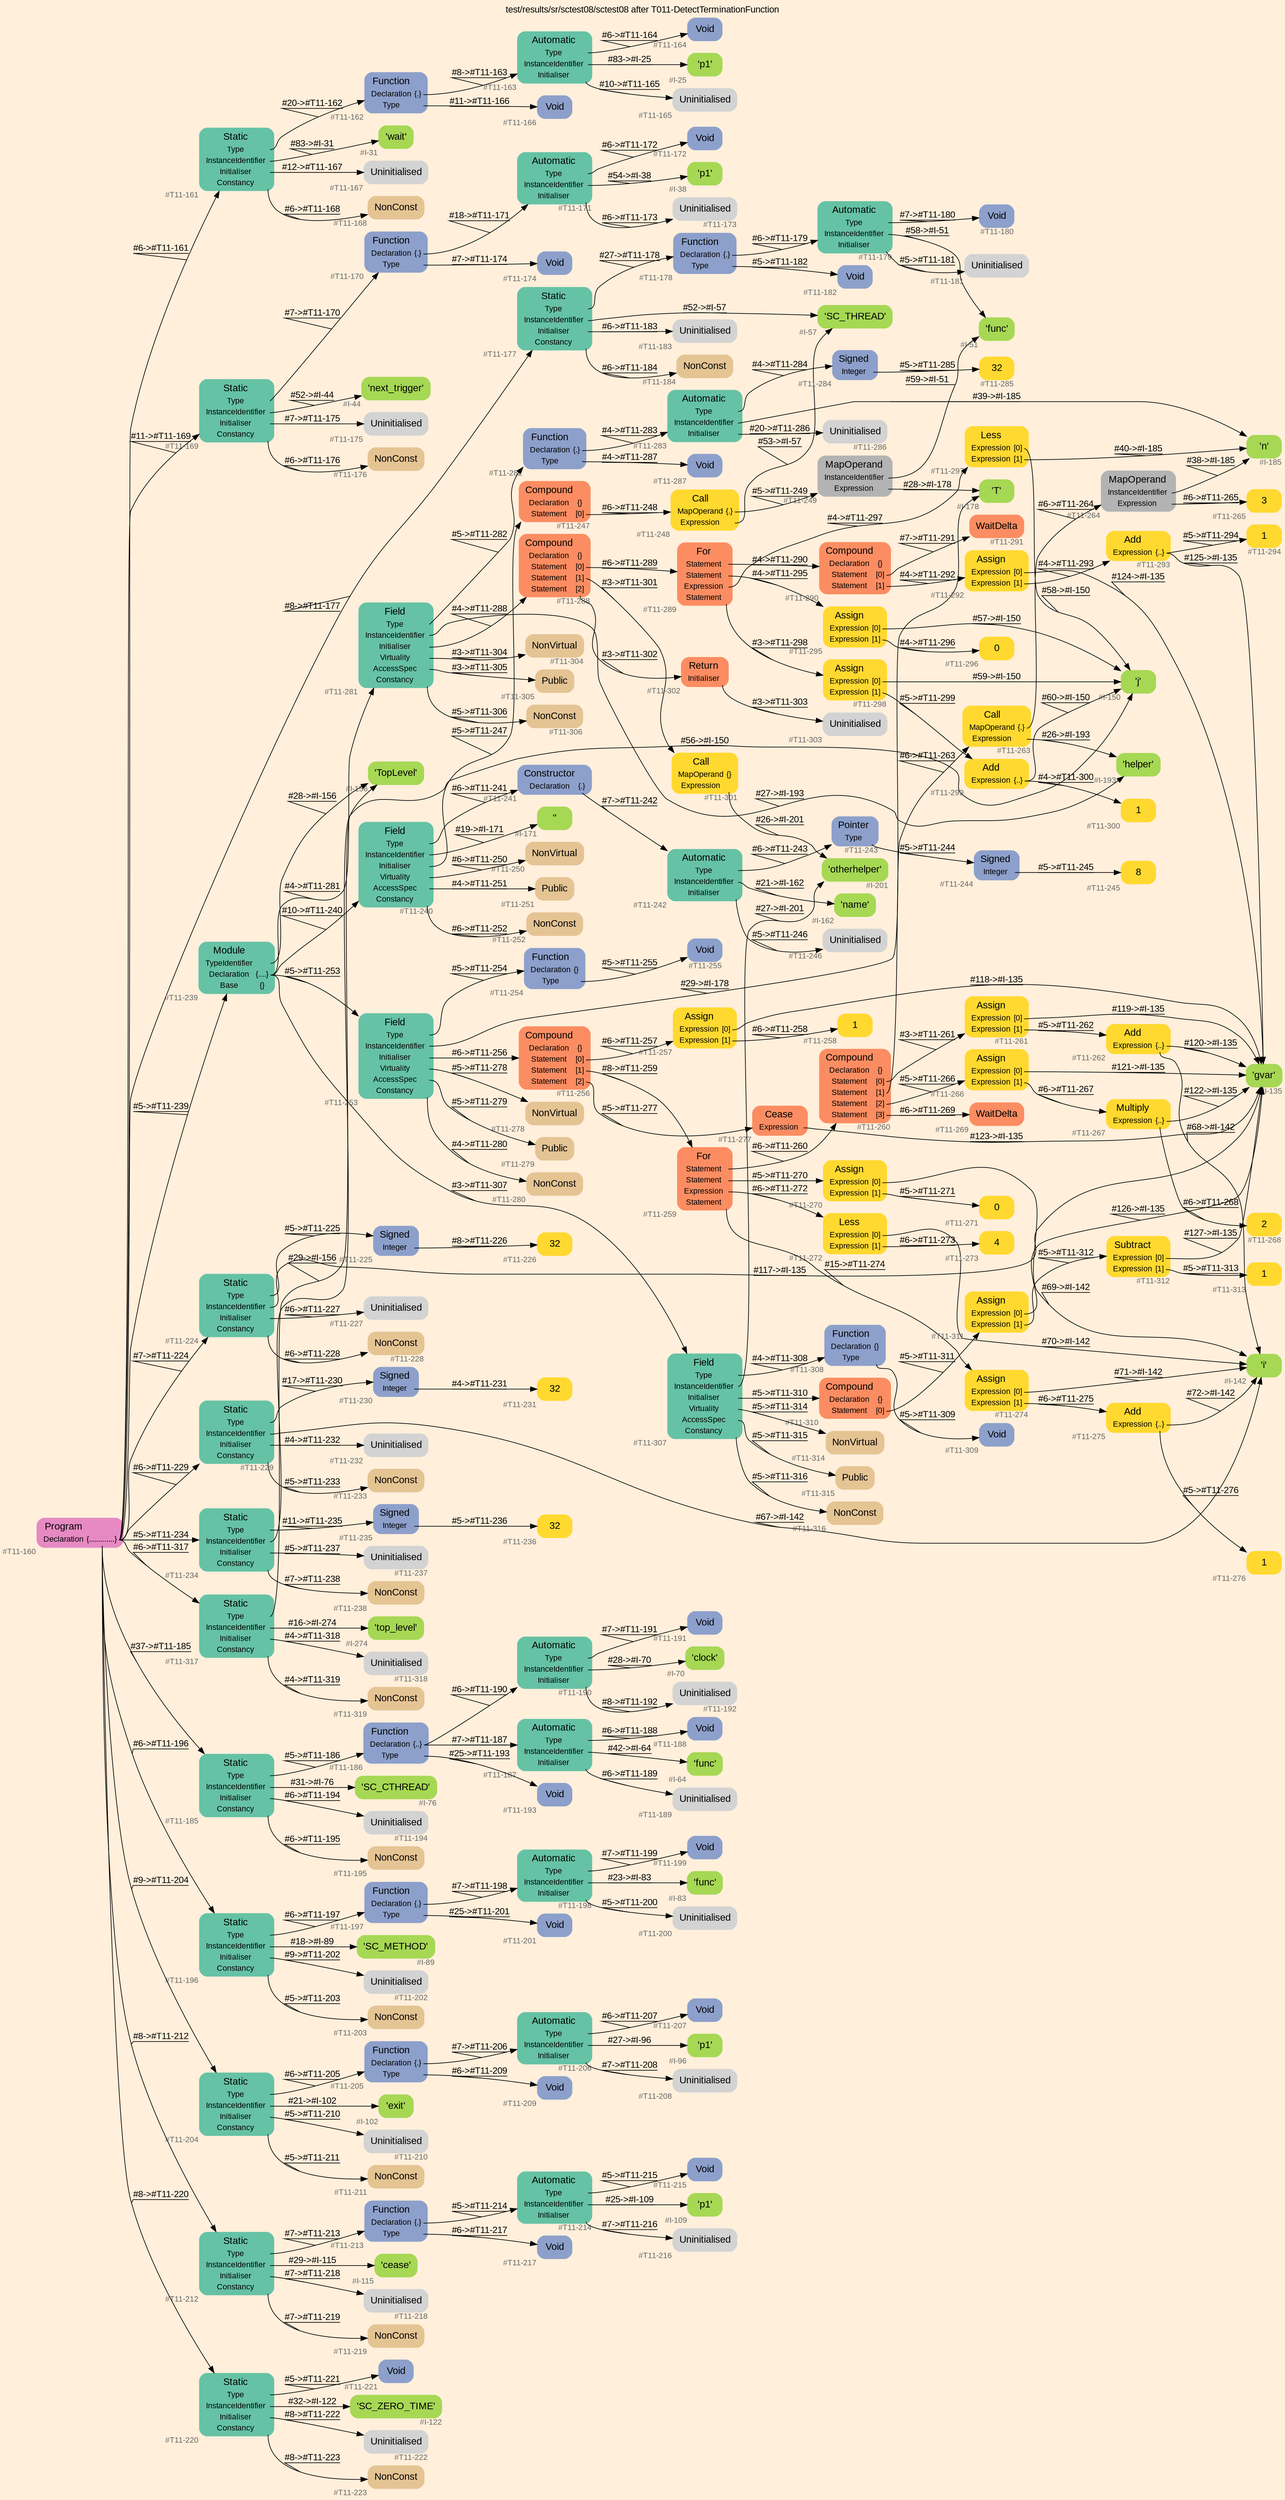digraph "test/results/sr/sctest08/sctest08 after T011-DetectTerminationFunction" {
label = "test/results/sr/sctest08/sctest08 after T011-DetectTerminationFunction"
labelloc = t
graph [
    rankdir = "LR"
    ranksep = 0.3
    bgcolor = antiquewhite1
    color = black
    fontcolor = black
    fontname = "Arial"
];
node [
    fontname = "Arial"
];
edge [
    fontname = "Arial"
];

// -------------------- node figure --------------------
// -------- block #T11-160 ----------
"#T11-160" [
    fillcolor = "/set28/4"
    xlabel = "#T11-160"
    fontsize = "12"
    fontcolor = grey40
    shape = "plaintext"
    label = <<TABLE BORDER="0" CELLBORDER="0" CELLSPACING="0">
     <TR><TD><FONT COLOR="black" POINT-SIZE="15">Program</FONT></TD></TR>
     <TR><TD><FONT COLOR="black" POINT-SIZE="12">Declaration</FONT></TD><TD PORT="port0"><FONT COLOR="black" POINT-SIZE="12">{.............}</FONT></TD></TR>
    </TABLE>>
    style = "rounded,filled"
];

// -------- block #T11-161 ----------
"#T11-161" [
    fillcolor = "/set28/1"
    xlabel = "#T11-161"
    fontsize = "12"
    fontcolor = grey40
    shape = "plaintext"
    label = <<TABLE BORDER="0" CELLBORDER="0" CELLSPACING="0">
     <TR><TD><FONT COLOR="black" POINT-SIZE="15">Static</FONT></TD></TR>
     <TR><TD><FONT COLOR="black" POINT-SIZE="12">Type</FONT></TD><TD PORT="port0"></TD></TR>
     <TR><TD><FONT COLOR="black" POINT-SIZE="12">InstanceIdentifier</FONT></TD><TD PORT="port1"></TD></TR>
     <TR><TD><FONT COLOR="black" POINT-SIZE="12">Initialiser</FONT></TD><TD PORT="port2"></TD></TR>
     <TR><TD><FONT COLOR="black" POINT-SIZE="12">Constancy</FONT></TD><TD PORT="port3"></TD></TR>
    </TABLE>>
    style = "rounded,filled"
];

// -------- block #T11-162 ----------
"#T11-162" [
    fillcolor = "/set28/3"
    xlabel = "#T11-162"
    fontsize = "12"
    fontcolor = grey40
    shape = "plaintext"
    label = <<TABLE BORDER="0" CELLBORDER="0" CELLSPACING="0">
     <TR><TD><FONT COLOR="black" POINT-SIZE="15">Function</FONT></TD></TR>
     <TR><TD><FONT COLOR="black" POINT-SIZE="12">Declaration</FONT></TD><TD PORT="port0"><FONT COLOR="black" POINT-SIZE="12">{.}</FONT></TD></TR>
     <TR><TD><FONT COLOR="black" POINT-SIZE="12">Type</FONT></TD><TD PORT="port1"></TD></TR>
    </TABLE>>
    style = "rounded,filled"
];

// -------- block #T11-163 ----------
"#T11-163" [
    fillcolor = "/set28/1"
    xlabel = "#T11-163"
    fontsize = "12"
    fontcolor = grey40
    shape = "plaintext"
    label = <<TABLE BORDER="0" CELLBORDER="0" CELLSPACING="0">
     <TR><TD><FONT COLOR="black" POINT-SIZE="15">Automatic</FONT></TD></TR>
     <TR><TD><FONT COLOR="black" POINT-SIZE="12">Type</FONT></TD><TD PORT="port0"></TD></TR>
     <TR><TD><FONT COLOR="black" POINT-SIZE="12">InstanceIdentifier</FONT></TD><TD PORT="port1"></TD></TR>
     <TR><TD><FONT COLOR="black" POINT-SIZE="12">Initialiser</FONT></TD><TD PORT="port2"></TD></TR>
    </TABLE>>
    style = "rounded,filled"
];

// -------- block #T11-164 ----------
"#T11-164" [
    fillcolor = "/set28/3"
    xlabel = "#T11-164"
    fontsize = "12"
    fontcolor = grey40
    shape = "plaintext"
    label = <<TABLE BORDER="0" CELLBORDER="0" CELLSPACING="0">
     <TR><TD><FONT COLOR="black" POINT-SIZE="15">Void</FONT></TD></TR>
    </TABLE>>
    style = "rounded,filled"
];

// -------- block #I-25 ----------
"#I-25" [
    fillcolor = "/set28/5"
    xlabel = "#I-25"
    fontsize = "12"
    fontcolor = grey40
    shape = "plaintext"
    label = <<TABLE BORDER="0" CELLBORDER="0" CELLSPACING="0">
     <TR><TD><FONT COLOR="black" POINT-SIZE="15">'p1'</FONT></TD></TR>
    </TABLE>>
    style = "rounded,filled"
];

// -------- block #T11-165 ----------
"#T11-165" [
    xlabel = "#T11-165"
    fontsize = "12"
    fontcolor = grey40
    shape = "plaintext"
    label = <<TABLE BORDER="0" CELLBORDER="0" CELLSPACING="0">
     <TR><TD><FONT COLOR="black" POINT-SIZE="15">Uninitialised</FONT></TD></TR>
    </TABLE>>
    style = "rounded,filled"
];

// -------- block #T11-166 ----------
"#T11-166" [
    fillcolor = "/set28/3"
    xlabel = "#T11-166"
    fontsize = "12"
    fontcolor = grey40
    shape = "plaintext"
    label = <<TABLE BORDER="0" CELLBORDER="0" CELLSPACING="0">
     <TR><TD><FONT COLOR="black" POINT-SIZE="15">Void</FONT></TD></TR>
    </TABLE>>
    style = "rounded,filled"
];

// -------- block #I-31 ----------
"#I-31" [
    fillcolor = "/set28/5"
    xlabel = "#I-31"
    fontsize = "12"
    fontcolor = grey40
    shape = "plaintext"
    label = <<TABLE BORDER="0" CELLBORDER="0" CELLSPACING="0">
     <TR><TD><FONT COLOR="black" POINT-SIZE="15">'wait'</FONT></TD></TR>
    </TABLE>>
    style = "rounded,filled"
];

// -------- block #T11-167 ----------
"#T11-167" [
    xlabel = "#T11-167"
    fontsize = "12"
    fontcolor = grey40
    shape = "plaintext"
    label = <<TABLE BORDER="0" CELLBORDER="0" CELLSPACING="0">
     <TR><TD><FONT COLOR="black" POINT-SIZE="15">Uninitialised</FONT></TD></TR>
    </TABLE>>
    style = "rounded,filled"
];

// -------- block #T11-168 ----------
"#T11-168" [
    fillcolor = "/set28/7"
    xlabel = "#T11-168"
    fontsize = "12"
    fontcolor = grey40
    shape = "plaintext"
    label = <<TABLE BORDER="0" CELLBORDER="0" CELLSPACING="0">
     <TR><TD><FONT COLOR="black" POINT-SIZE="15">NonConst</FONT></TD></TR>
    </TABLE>>
    style = "rounded,filled"
];

// -------- block #T11-169 ----------
"#T11-169" [
    fillcolor = "/set28/1"
    xlabel = "#T11-169"
    fontsize = "12"
    fontcolor = grey40
    shape = "plaintext"
    label = <<TABLE BORDER="0" CELLBORDER="0" CELLSPACING="0">
     <TR><TD><FONT COLOR="black" POINT-SIZE="15">Static</FONT></TD></TR>
     <TR><TD><FONT COLOR="black" POINT-SIZE="12">Type</FONT></TD><TD PORT="port0"></TD></TR>
     <TR><TD><FONT COLOR="black" POINT-SIZE="12">InstanceIdentifier</FONT></TD><TD PORT="port1"></TD></TR>
     <TR><TD><FONT COLOR="black" POINT-SIZE="12">Initialiser</FONT></TD><TD PORT="port2"></TD></TR>
     <TR><TD><FONT COLOR="black" POINT-SIZE="12">Constancy</FONT></TD><TD PORT="port3"></TD></TR>
    </TABLE>>
    style = "rounded,filled"
];

// -------- block #T11-170 ----------
"#T11-170" [
    fillcolor = "/set28/3"
    xlabel = "#T11-170"
    fontsize = "12"
    fontcolor = grey40
    shape = "plaintext"
    label = <<TABLE BORDER="0" CELLBORDER="0" CELLSPACING="0">
     <TR><TD><FONT COLOR="black" POINT-SIZE="15">Function</FONT></TD></TR>
     <TR><TD><FONT COLOR="black" POINT-SIZE="12">Declaration</FONT></TD><TD PORT="port0"><FONT COLOR="black" POINT-SIZE="12">{.}</FONT></TD></TR>
     <TR><TD><FONT COLOR="black" POINT-SIZE="12">Type</FONT></TD><TD PORT="port1"></TD></TR>
    </TABLE>>
    style = "rounded,filled"
];

// -------- block #T11-171 ----------
"#T11-171" [
    fillcolor = "/set28/1"
    xlabel = "#T11-171"
    fontsize = "12"
    fontcolor = grey40
    shape = "plaintext"
    label = <<TABLE BORDER="0" CELLBORDER="0" CELLSPACING="0">
     <TR><TD><FONT COLOR="black" POINT-SIZE="15">Automatic</FONT></TD></TR>
     <TR><TD><FONT COLOR="black" POINT-SIZE="12">Type</FONT></TD><TD PORT="port0"></TD></TR>
     <TR><TD><FONT COLOR="black" POINT-SIZE="12">InstanceIdentifier</FONT></TD><TD PORT="port1"></TD></TR>
     <TR><TD><FONT COLOR="black" POINT-SIZE="12">Initialiser</FONT></TD><TD PORT="port2"></TD></TR>
    </TABLE>>
    style = "rounded,filled"
];

// -------- block #T11-172 ----------
"#T11-172" [
    fillcolor = "/set28/3"
    xlabel = "#T11-172"
    fontsize = "12"
    fontcolor = grey40
    shape = "plaintext"
    label = <<TABLE BORDER="0" CELLBORDER="0" CELLSPACING="0">
     <TR><TD><FONT COLOR="black" POINT-SIZE="15">Void</FONT></TD></TR>
    </TABLE>>
    style = "rounded,filled"
];

// -------- block #I-38 ----------
"#I-38" [
    fillcolor = "/set28/5"
    xlabel = "#I-38"
    fontsize = "12"
    fontcolor = grey40
    shape = "plaintext"
    label = <<TABLE BORDER="0" CELLBORDER="0" CELLSPACING="0">
     <TR><TD><FONT COLOR="black" POINT-SIZE="15">'p1'</FONT></TD></TR>
    </TABLE>>
    style = "rounded,filled"
];

// -------- block #T11-173 ----------
"#T11-173" [
    xlabel = "#T11-173"
    fontsize = "12"
    fontcolor = grey40
    shape = "plaintext"
    label = <<TABLE BORDER="0" CELLBORDER="0" CELLSPACING="0">
     <TR><TD><FONT COLOR="black" POINT-SIZE="15">Uninitialised</FONT></TD></TR>
    </TABLE>>
    style = "rounded,filled"
];

// -------- block #T11-174 ----------
"#T11-174" [
    fillcolor = "/set28/3"
    xlabel = "#T11-174"
    fontsize = "12"
    fontcolor = grey40
    shape = "plaintext"
    label = <<TABLE BORDER="0" CELLBORDER="0" CELLSPACING="0">
     <TR><TD><FONT COLOR="black" POINT-SIZE="15">Void</FONT></TD></TR>
    </TABLE>>
    style = "rounded,filled"
];

// -------- block #I-44 ----------
"#I-44" [
    fillcolor = "/set28/5"
    xlabel = "#I-44"
    fontsize = "12"
    fontcolor = grey40
    shape = "plaintext"
    label = <<TABLE BORDER="0" CELLBORDER="0" CELLSPACING="0">
     <TR><TD><FONT COLOR="black" POINT-SIZE="15">'next_trigger'</FONT></TD></TR>
    </TABLE>>
    style = "rounded,filled"
];

// -------- block #T11-175 ----------
"#T11-175" [
    xlabel = "#T11-175"
    fontsize = "12"
    fontcolor = grey40
    shape = "plaintext"
    label = <<TABLE BORDER="0" CELLBORDER="0" CELLSPACING="0">
     <TR><TD><FONT COLOR="black" POINT-SIZE="15">Uninitialised</FONT></TD></TR>
    </TABLE>>
    style = "rounded,filled"
];

// -------- block #T11-176 ----------
"#T11-176" [
    fillcolor = "/set28/7"
    xlabel = "#T11-176"
    fontsize = "12"
    fontcolor = grey40
    shape = "plaintext"
    label = <<TABLE BORDER="0" CELLBORDER="0" CELLSPACING="0">
     <TR><TD><FONT COLOR="black" POINT-SIZE="15">NonConst</FONT></TD></TR>
    </TABLE>>
    style = "rounded,filled"
];

// -------- block #T11-177 ----------
"#T11-177" [
    fillcolor = "/set28/1"
    xlabel = "#T11-177"
    fontsize = "12"
    fontcolor = grey40
    shape = "plaintext"
    label = <<TABLE BORDER="0" CELLBORDER="0" CELLSPACING="0">
     <TR><TD><FONT COLOR="black" POINT-SIZE="15">Static</FONT></TD></TR>
     <TR><TD><FONT COLOR="black" POINT-SIZE="12">Type</FONT></TD><TD PORT="port0"></TD></TR>
     <TR><TD><FONT COLOR="black" POINT-SIZE="12">InstanceIdentifier</FONT></TD><TD PORT="port1"></TD></TR>
     <TR><TD><FONT COLOR="black" POINT-SIZE="12">Initialiser</FONT></TD><TD PORT="port2"></TD></TR>
     <TR><TD><FONT COLOR="black" POINT-SIZE="12">Constancy</FONT></TD><TD PORT="port3"></TD></TR>
    </TABLE>>
    style = "rounded,filled"
];

// -------- block #T11-178 ----------
"#T11-178" [
    fillcolor = "/set28/3"
    xlabel = "#T11-178"
    fontsize = "12"
    fontcolor = grey40
    shape = "plaintext"
    label = <<TABLE BORDER="0" CELLBORDER="0" CELLSPACING="0">
     <TR><TD><FONT COLOR="black" POINT-SIZE="15">Function</FONT></TD></TR>
     <TR><TD><FONT COLOR="black" POINT-SIZE="12">Declaration</FONT></TD><TD PORT="port0"><FONT COLOR="black" POINT-SIZE="12">{.}</FONT></TD></TR>
     <TR><TD><FONT COLOR="black" POINT-SIZE="12">Type</FONT></TD><TD PORT="port1"></TD></TR>
    </TABLE>>
    style = "rounded,filled"
];

// -------- block #T11-179 ----------
"#T11-179" [
    fillcolor = "/set28/1"
    xlabel = "#T11-179"
    fontsize = "12"
    fontcolor = grey40
    shape = "plaintext"
    label = <<TABLE BORDER="0" CELLBORDER="0" CELLSPACING="0">
     <TR><TD><FONT COLOR="black" POINT-SIZE="15">Automatic</FONT></TD></TR>
     <TR><TD><FONT COLOR="black" POINT-SIZE="12">Type</FONT></TD><TD PORT="port0"></TD></TR>
     <TR><TD><FONT COLOR="black" POINT-SIZE="12">InstanceIdentifier</FONT></TD><TD PORT="port1"></TD></TR>
     <TR><TD><FONT COLOR="black" POINT-SIZE="12">Initialiser</FONT></TD><TD PORT="port2"></TD></TR>
    </TABLE>>
    style = "rounded,filled"
];

// -------- block #T11-180 ----------
"#T11-180" [
    fillcolor = "/set28/3"
    xlabel = "#T11-180"
    fontsize = "12"
    fontcolor = grey40
    shape = "plaintext"
    label = <<TABLE BORDER="0" CELLBORDER="0" CELLSPACING="0">
     <TR><TD><FONT COLOR="black" POINT-SIZE="15">Void</FONT></TD></TR>
    </TABLE>>
    style = "rounded,filled"
];

// -------- block #I-51 ----------
"#I-51" [
    fillcolor = "/set28/5"
    xlabel = "#I-51"
    fontsize = "12"
    fontcolor = grey40
    shape = "plaintext"
    label = <<TABLE BORDER="0" CELLBORDER="0" CELLSPACING="0">
     <TR><TD><FONT COLOR="black" POINT-SIZE="15">'func'</FONT></TD></TR>
    </TABLE>>
    style = "rounded,filled"
];

// -------- block #T11-181 ----------
"#T11-181" [
    xlabel = "#T11-181"
    fontsize = "12"
    fontcolor = grey40
    shape = "plaintext"
    label = <<TABLE BORDER="0" CELLBORDER="0" CELLSPACING="0">
     <TR><TD><FONT COLOR="black" POINT-SIZE="15">Uninitialised</FONT></TD></TR>
    </TABLE>>
    style = "rounded,filled"
];

// -------- block #T11-182 ----------
"#T11-182" [
    fillcolor = "/set28/3"
    xlabel = "#T11-182"
    fontsize = "12"
    fontcolor = grey40
    shape = "plaintext"
    label = <<TABLE BORDER="0" CELLBORDER="0" CELLSPACING="0">
     <TR><TD><FONT COLOR="black" POINT-SIZE="15">Void</FONT></TD></TR>
    </TABLE>>
    style = "rounded,filled"
];

// -------- block #I-57 ----------
"#I-57" [
    fillcolor = "/set28/5"
    xlabel = "#I-57"
    fontsize = "12"
    fontcolor = grey40
    shape = "plaintext"
    label = <<TABLE BORDER="0" CELLBORDER="0" CELLSPACING="0">
     <TR><TD><FONT COLOR="black" POINT-SIZE="15">'SC_THREAD'</FONT></TD></TR>
    </TABLE>>
    style = "rounded,filled"
];

// -------- block #T11-183 ----------
"#T11-183" [
    xlabel = "#T11-183"
    fontsize = "12"
    fontcolor = grey40
    shape = "plaintext"
    label = <<TABLE BORDER="0" CELLBORDER="0" CELLSPACING="0">
     <TR><TD><FONT COLOR="black" POINT-SIZE="15">Uninitialised</FONT></TD></TR>
    </TABLE>>
    style = "rounded,filled"
];

// -------- block #T11-184 ----------
"#T11-184" [
    fillcolor = "/set28/7"
    xlabel = "#T11-184"
    fontsize = "12"
    fontcolor = grey40
    shape = "plaintext"
    label = <<TABLE BORDER="0" CELLBORDER="0" CELLSPACING="0">
     <TR><TD><FONT COLOR="black" POINT-SIZE="15">NonConst</FONT></TD></TR>
    </TABLE>>
    style = "rounded,filled"
];

// -------- block #T11-185 ----------
"#T11-185" [
    fillcolor = "/set28/1"
    xlabel = "#T11-185"
    fontsize = "12"
    fontcolor = grey40
    shape = "plaintext"
    label = <<TABLE BORDER="0" CELLBORDER="0" CELLSPACING="0">
     <TR><TD><FONT COLOR="black" POINT-SIZE="15">Static</FONT></TD></TR>
     <TR><TD><FONT COLOR="black" POINT-SIZE="12">Type</FONT></TD><TD PORT="port0"></TD></TR>
     <TR><TD><FONT COLOR="black" POINT-SIZE="12">InstanceIdentifier</FONT></TD><TD PORT="port1"></TD></TR>
     <TR><TD><FONT COLOR="black" POINT-SIZE="12">Initialiser</FONT></TD><TD PORT="port2"></TD></TR>
     <TR><TD><FONT COLOR="black" POINT-SIZE="12">Constancy</FONT></TD><TD PORT="port3"></TD></TR>
    </TABLE>>
    style = "rounded,filled"
];

// -------- block #T11-186 ----------
"#T11-186" [
    fillcolor = "/set28/3"
    xlabel = "#T11-186"
    fontsize = "12"
    fontcolor = grey40
    shape = "plaintext"
    label = <<TABLE BORDER="0" CELLBORDER="0" CELLSPACING="0">
     <TR><TD><FONT COLOR="black" POINT-SIZE="15">Function</FONT></TD></TR>
     <TR><TD><FONT COLOR="black" POINT-SIZE="12">Declaration</FONT></TD><TD PORT="port0"><FONT COLOR="black" POINT-SIZE="12">{..}</FONT></TD></TR>
     <TR><TD><FONT COLOR="black" POINT-SIZE="12">Type</FONT></TD><TD PORT="port1"></TD></TR>
    </TABLE>>
    style = "rounded,filled"
];

// -------- block #T11-187 ----------
"#T11-187" [
    fillcolor = "/set28/1"
    xlabel = "#T11-187"
    fontsize = "12"
    fontcolor = grey40
    shape = "plaintext"
    label = <<TABLE BORDER="0" CELLBORDER="0" CELLSPACING="0">
     <TR><TD><FONT COLOR="black" POINT-SIZE="15">Automatic</FONT></TD></TR>
     <TR><TD><FONT COLOR="black" POINT-SIZE="12">Type</FONT></TD><TD PORT="port0"></TD></TR>
     <TR><TD><FONT COLOR="black" POINT-SIZE="12">InstanceIdentifier</FONT></TD><TD PORT="port1"></TD></TR>
     <TR><TD><FONT COLOR="black" POINT-SIZE="12">Initialiser</FONT></TD><TD PORT="port2"></TD></TR>
    </TABLE>>
    style = "rounded,filled"
];

// -------- block #T11-188 ----------
"#T11-188" [
    fillcolor = "/set28/3"
    xlabel = "#T11-188"
    fontsize = "12"
    fontcolor = grey40
    shape = "plaintext"
    label = <<TABLE BORDER="0" CELLBORDER="0" CELLSPACING="0">
     <TR><TD><FONT COLOR="black" POINT-SIZE="15">Void</FONT></TD></TR>
    </TABLE>>
    style = "rounded,filled"
];

// -------- block #I-64 ----------
"#I-64" [
    fillcolor = "/set28/5"
    xlabel = "#I-64"
    fontsize = "12"
    fontcolor = grey40
    shape = "plaintext"
    label = <<TABLE BORDER="0" CELLBORDER="0" CELLSPACING="0">
     <TR><TD><FONT COLOR="black" POINT-SIZE="15">'func'</FONT></TD></TR>
    </TABLE>>
    style = "rounded,filled"
];

// -------- block #T11-189 ----------
"#T11-189" [
    xlabel = "#T11-189"
    fontsize = "12"
    fontcolor = grey40
    shape = "plaintext"
    label = <<TABLE BORDER="0" CELLBORDER="0" CELLSPACING="0">
     <TR><TD><FONT COLOR="black" POINT-SIZE="15">Uninitialised</FONT></TD></TR>
    </TABLE>>
    style = "rounded,filled"
];

// -------- block #T11-190 ----------
"#T11-190" [
    fillcolor = "/set28/1"
    xlabel = "#T11-190"
    fontsize = "12"
    fontcolor = grey40
    shape = "plaintext"
    label = <<TABLE BORDER="0" CELLBORDER="0" CELLSPACING="0">
     <TR><TD><FONT COLOR="black" POINT-SIZE="15">Automatic</FONT></TD></TR>
     <TR><TD><FONT COLOR="black" POINT-SIZE="12">Type</FONT></TD><TD PORT="port0"></TD></TR>
     <TR><TD><FONT COLOR="black" POINT-SIZE="12">InstanceIdentifier</FONT></TD><TD PORT="port1"></TD></TR>
     <TR><TD><FONT COLOR="black" POINT-SIZE="12">Initialiser</FONT></TD><TD PORT="port2"></TD></TR>
    </TABLE>>
    style = "rounded,filled"
];

// -------- block #T11-191 ----------
"#T11-191" [
    fillcolor = "/set28/3"
    xlabel = "#T11-191"
    fontsize = "12"
    fontcolor = grey40
    shape = "plaintext"
    label = <<TABLE BORDER="0" CELLBORDER="0" CELLSPACING="0">
     <TR><TD><FONT COLOR="black" POINT-SIZE="15">Void</FONT></TD></TR>
    </TABLE>>
    style = "rounded,filled"
];

// -------- block #I-70 ----------
"#I-70" [
    fillcolor = "/set28/5"
    xlabel = "#I-70"
    fontsize = "12"
    fontcolor = grey40
    shape = "plaintext"
    label = <<TABLE BORDER="0" CELLBORDER="0" CELLSPACING="0">
     <TR><TD><FONT COLOR="black" POINT-SIZE="15">'clock'</FONT></TD></TR>
    </TABLE>>
    style = "rounded,filled"
];

// -------- block #T11-192 ----------
"#T11-192" [
    xlabel = "#T11-192"
    fontsize = "12"
    fontcolor = grey40
    shape = "plaintext"
    label = <<TABLE BORDER="0" CELLBORDER="0" CELLSPACING="0">
     <TR><TD><FONT COLOR="black" POINT-SIZE="15">Uninitialised</FONT></TD></TR>
    </TABLE>>
    style = "rounded,filled"
];

// -------- block #T11-193 ----------
"#T11-193" [
    fillcolor = "/set28/3"
    xlabel = "#T11-193"
    fontsize = "12"
    fontcolor = grey40
    shape = "plaintext"
    label = <<TABLE BORDER="0" CELLBORDER="0" CELLSPACING="0">
     <TR><TD><FONT COLOR="black" POINT-SIZE="15">Void</FONT></TD></TR>
    </TABLE>>
    style = "rounded,filled"
];

// -------- block #I-76 ----------
"#I-76" [
    fillcolor = "/set28/5"
    xlabel = "#I-76"
    fontsize = "12"
    fontcolor = grey40
    shape = "plaintext"
    label = <<TABLE BORDER="0" CELLBORDER="0" CELLSPACING="0">
     <TR><TD><FONT COLOR="black" POINT-SIZE="15">'SC_CTHREAD'</FONT></TD></TR>
    </TABLE>>
    style = "rounded,filled"
];

// -------- block #T11-194 ----------
"#T11-194" [
    xlabel = "#T11-194"
    fontsize = "12"
    fontcolor = grey40
    shape = "plaintext"
    label = <<TABLE BORDER="0" CELLBORDER="0" CELLSPACING="0">
     <TR><TD><FONT COLOR="black" POINT-SIZE="15">Uninitialised</FONT></TD></TR>
    </TABLE>>
    style = "rounded,filled"
];

// -------- block #T11-195 ----------
"#T11-195" [
    fillcolor = "/set28/7"
    xlabel = "#T11-195"
    fontsize = "12"
    fontcolor = grey40
    shape = "plaintext"
    label = <<TABLE BORDER="0" CELLBORDER="0" CELLSPACING="0">
     <TR><TD><FONT COLOR="black" POINT-SIZE="15">NonConst</FONT></TD></TR>
    </TABLE>>
    style = "rounded,filled"
];

// -------- block #T11-196 ----------
"#T11-196" [
    fillcolor = "/set28/1"
    xlabel = "#T11-196"
    fontsize = "12"
    fontcolor = grey40
    shape = "plaintext"
    label = <<TABLE BORDER="0" CELLBORDER="0" CELLSPACING="0">
     <TR><TD><FONT COLOR="black" POINT-SIZE="15">Static</FONT></TD></TR>
     <TR><TD><FONT COLOR="black" POINT-SIZE="12">Type</FONT></TD><TD PORT="port0"></TD></TR>
     <TR><TD><FONT COLOR="black" POINT-SIZE="12">InstanceIdentifier</FONT></TD><TD PORT="port1"></TD></TR>
     <TR><TD><FONT COLOR="black" POINT-SIZE="12">Initialiser</FONT></TD><TD PORT="port2"></TD></TR>
     <TR><TD><FONT COLOR="black" POINT-SIZE="12">Constancy</FONT></TD><TD PORT="port3"></TD></TR>
    </TABLE>>
    style = "rounded,filled"
];

// -------- block #T11-197 ----------
"#T11-197" [
    fillcolor = "/set28/3"
    xlabel = "#T11-197"
    fontsize = "12"
    fontcolor = grey40
    shape = "plaintext"
    label = <<TABLE BORDER="0" CELLBORDER="0" CELLSPACING="0">
     <TR><TD><FONT COLOR="black" POINT-SIZE="15">Function</FONT></TD></TR>
     <TR><TD><FONT COLOR="black" POINT-SIZE="12">Declaration</FONT></TD><TD PORT="port0"><FONT COLOR="black" POINT-SIZE="12">{.}</FONT></TD></TR>
     <TR><TD><FONT COLOR="black" POINT-SIZE="12">Type</FONT></TD><TD PORT="port1"></TD></TR>
    </TABLE>>
    style = "rounded,filled"
];

// -------- block #T11-198 ----------
"#T11-198" [
    fillcolor = "/set28/1"
    xlabel = "#T11-198"
    fontsize = "12"
    fontcolor = grey40
    shape = "plaintext"
    label = <<TABLE BORDER="0" CELLBORDER="0" CELLSPACING="0">
     <TR><TD><FONT COLOR="black" POINT-SIZE="15">Automatic</FONT></TD></TR>
     <TR><TD><FONT COLOR="black" POINT-SIZE="12">Type</FONT></TD><TD PORT="port0"></TD></TR>
     <TR><TD><FONT COLOR="black" POINT-SIZE="12">InstanceIdentifier</FONT></TD><TD PORT="port1"></TD></TR>
     <TR><TD><FONT COLOR="black" POINT-SIZE="12">Initialiser</FONT></TD><TD PORT="port2"></TD></TR>
    </TABLE>>
    style = "rounded,filled"
];

// -------- block #T11-199 ----------
"#T11-199" [
    fillcolor = "/set28/3"
    xlabel = "#T11-199"
    fontsize = "12"
    fontcolor = grey40
    shape = "plaintext"
    label = <<TABLE BORDER="0" CELLBORDER="0" CELLSPACING="0">
     <TR><TD><FONT COLOR="black" POINT-SIZE="15">Void</FONT></TD></TR>
    </TABLE>>
    style = "rounded,filled"
];

// -------- block #I-83 ----------
"#I-83" [
    fillcolor = "/set28/5"
    xlabel = "#I-83"
    fontsize = "12"
    fontcolor = grey40
    shape = "plaintext"
    label = <<TABLE BORDER="0" CELLBORDER="0" CELLSPACING="0">
     <TR><TD><FONT COLOR="black" POINT-SIZE="15">'func'</FONT></TD></TR>
    </TABLE>>
    style = "rounded,filled"
];

// -------- block #T11-200 ----------
"#T11-200" [
    xlabel = "#T11-200"
    fontsize = "12"
    fontcolor = grey40
    shape = "plaintext"
    label = <<TABLE BORDER="0" CELLBORDER="0" CELLSPACING="0">
     <TR><TD><FONT COLOR="black" POINT-SIZE="15">Uninitialised</FONT></TD></TR>
    </TABLE>>
    style = "rounded,filled"
];

// -------- block #T11-201 ----------
"#T11-201" [
    fillcolor = "/set28/3"
    xlabel = "#T11-201"
    fontsize = "12"
    fontcolor = grey40
    shape = "plaintext"
    label = <<TABLE BORDER="0" CELLBORDER="0" CELLSPACING="0">
     <TR><TD><FONT COLOR="black" POINT-SIZE="15">Void</FONT></TD></TR>
    </TABLE>>
    style = "rounded,filled"
];

// -------- block #I-89 ----------
"#I-89" [
    fillcolor = "/set28/5"
    xlabel = "#I-89"
    fontsize = "12"
    fontcolor = grey40
    shape = "plaintext"
    label = <<TABLE BORDER="0" CELLBORDER="0" CELLSPACING="0">
     <TR><TD><FONT COLOR="black" POINT-SIZE="15">'SC_METHOD'</FONT></TD></TR>
    </TABLE>>
    style = "rounded,filled"
];

// -------- block #T11-202 ----------
"#T11-202" [
    xlabel = "#T11-202"
    fontsize = "12"
    fontcolor = grey40
    shape = "plaintext"
    label = <<TABLE BORDER="0" CELLBORDER="0" CELLSPACING="0">
     <TR><TD><FONT COLOR="black" POINT-SIZE="15">Uninitialised</FONT></TD></TR>
    </TABLE>>
    style = "rounded,filled"
];

// -------- block #T11-203 ----------
"#T11-203" [
    fillcolor = "/set28/7"
    xlabel = "#T11-203"
    fontsize = "12"
    fontcolor = grey40
    shape = "plaintext"
    label = <<TABLE BORDER="0" CELLBORDER="0" CELLSPACING="0">
     <TR><TD><FONT COLOR="black" POINT-SIZE="15">NonConst</FONT></TD></TR>
    </TABLE>>
    style = "rounded,filled"
];

// -------- block #T11-204 ----------
"#T11-204" [
    fillcolor = "/set28/1"
    xlabel = "#T11-204"
    fontsize = "12"
    fontcolor = grey40
    shape = "plaintext"
    label = <<TABLE BORDER="0" CELLBORDER="0" CELLSPACING="0">
     <TR><TD><FONT COLOR="black" POINT-SIZE="15">Static</FONT></TD></TR>
     <TR><TD><FONT COLOR="black" POINT-SIZE="12">Type</FONT></TD><TD PORT="port0"></TD></TR>
     <TR><TD><FONT COLOR="black" POINT-SIZE="12">InstanceIdentifier</FONT></TD><TD PORT="port1"></TD></TR>
     <TR><TD><FONT COLOR="black" POINT-SIZE="12">Initialiser</FONT></TD><TD PORT="port2"></TD></TR>
     <TR><TD><FONT COLOR="black" POINT-SIZE="12">Constancy</FONT></TD><TD PORT="port3"></TD></TR>
    </TABLE>>
    style = "rounded,filled"
];

// -------- block #T11-205 ----------
"#T11-205" [
    fillcolor = "/set28/3"
    xlabel = "#T11-205"
    fontsize = "12"
    fontcolor = grey40
    shape = "plaintext"
    label = <<TABLE BORDER="0" CELLBORDER="0" CELLSPACING="0">
     <TR><TD><FONT COLOR="black" POINT-SIZE="15">Function</FONT></TD></TR>
     <TR><TD><FONT COLOR="black" POINT-SIZE="12">Declaration</FONT></TD><TD PORT="port0"><FONT COLOR="black" POINT-SIZE="12">{.}</FONT></TD></TR>
     <TR><TD><FONT COLOR="black" POINT-SIZE="12">Type</FONT></TD><TD PORT="port1"></TD></TR>
    </TABLE>>
    style = "rounded,filled"
];

// -------- block #T11-206 ----------
"#T11-206" [
    fillcolor = "/set28/1"
    xlabel = "#T11-206"
    fontsize = "12"
    fontcolor = grey40
    shape = "plaintext"
    label = <<TABLE BORDER="0" CELLBORDER="0" CELLSPACING="0">
     <TR><TD><FONT COLOR="black" POINT-SIZE="15">Automatic</FONT></TD></TR>
     <TR><TD><FONT COLOR="black" POINT-SIZE="12">Type</FONT></TD><TD PORT="port0"></TD></TR>
     <TR><TD><FONT COLOR="black" POINT-SIZE="12">InstanceIdentifier</FONT></TD><TD PORT="port1"></TD></TR>
     <TR><TD><FONT COLOR="black" POINT-SIZE="12">Initialiser</FONT></TD><TD PORT="port2"></TD></TR>
    </TABLE>>
    style = "rounded,filled"
];

// -------- block #T11-207 ----------
"#T11-207" [
    fillcolor = "/set28/3"
    xlabel = "#T11-207"
    fontsize = "12"
    fontcolor = grey40
    shape = "plaintext"
    label = <<TABLE BORDER="0" CELLBORDER="0" CELLSPACING="0">
     <TR><TD><FONT COLOR="black" POINT-SIZE="15">Void</FONT></TD></TR>
    </TABLE>>
    style = "rounded,filled"
];

// -------- block #I-96 ----------
"#I-96" [
    fillcolor = "/set28/5"
    xlabel = "#I-96"
    fontsize = "12"
    fontcolor = grey40
    shape = "plaintext"
    label = <<TABLE BORDER="0" CELLBORDER="0" CELLSPACING="0">
     <TR><TD><FONT COLOR="black" POINT-SIZE="15">'p1'</FONT></TD></TR>
    </TABLE>>
    style = "rounded,filled"
];

// -------- block #T11-208 ----------
"#T11-208" [
    xlabel = "#T11-208"
    fontsize = "12"
    fontcolor = grey40
    shape = "plaintext"
    label = <<TABLE BORDER="0" CELLBORDER="0" CELLSPACING="0">
     <TR><TD><FONT COLOR="black" POINT-SIZE="15">Uninitialised</FONT></TD></TR>
    </TABLE>>
    style = "rounded,filled"
];

// -------- block #T11-209 ----------
"#T11-209" [
    fillcolor = "/set28/3"
    xlabel = "#T11-209"
    fontsize = "12"
    fontcolor = grey40
    shape = "plaintext"
    label = <<TABLE BORDER="0" CELLBORDER="0" CELLSPACING="0">
     <TR><TD><FONT COLOR="black" POINT-SIZE="15">Void</FONT></TD></TR>
    </TABLE>>
    style = "rounded,filled"
];

// -------- block #I-102 ----------
"#I-102" [
    fillcolor = "/set28/5"
    xlabel = "#I-102"
    fontsize = "12"
    fontcolor = grey40
    shape = "plaintext"
    label = <<TABLE BORDER="0" CELLBORDER="0" CELLSPACING="0">
     <TR><TD><FONT COLOR="black" POINT-SIZE="15">'exit'</FONT></TD></TR>
    </TABLE>>
    style = "rounded,filled"
];

// -------- block #T11-210 ----------
"#T11-210" [
    xlabel = "#T11-210"
    fontsize = "12"
    fontcolor = grey40
    shape = "plaintext"
    label = <<TABLE BORDER="0" CELLBORDER="0" CELLSPACING="0">
     <TR><TD><FONT COLOR="black" POINT-SIZE="15">Uninitialised</FONT></TD></TR>
    </TABLE>>
    style = "rounded,filled"
];

// -------- block #T11-211 ----------
"#T11-211" [
    fillcolor = "/set28/7"
    xlabel = "#T11-211"
    fontsize = "12"
    fontcolor = grey40
    shape = "plaintext"
    label = <<TABLE BORDER="0" CELLBORDER="0" CELLSPACING="0">
     <TR><TD><FONT COLOR="black" POINT-SIZE="15">NonConst</FONT></TD></TR>
    </TABLE>>
    style = "rounded,filled"
];

// -------- block #T11-212 ----------
"#T11-212" [
    fillcolor = "/set28/1"
    xlabel = "#T11-212"
    fontsize = "12"
    fontcolor = grey40
    shape = "plaintext"
    label = <<TABLE BORDER="0" CELLBORDER="0" CELLSPACING="0">
     <TR><TD><FONT COLOR="black" POINT-SIZE="15">Static</FONT></TD></TR>
     <TR><TD><FONT COLOR="black" POINT-SIZE="12">Type</FONT></TD><TD PORT="port0"></TD></TR>
     <TR><TD><FONT COLOR="black" POINT-SIZE="12">InstanceIdentifier</FONT></TD><TD PORT="port1"></TD></TR>
     <TR><TD><FONT COLOR="black" POINT-SIZE="12">Initialiser</FONT></TD><TD PORT="port2"></TD></TR>
     <TR><TD><FONT COLOR="black" POINT-SIZE="12">Constancy</FONT></TD><TD PORT="port3"></TD></TR>
    </TABLE>>
    style = "rounded,filled"
];

// -------- block #T11-213 ----------
"#T11-213" [
    fillcolor = "/set28/3"
    xlabel = "#T11-213"
    fontsize = "12"
    fontcolor = grey40
    shape = "plaintext"
    label = <<TABLE BORDER="0" CELLBORDER="0" CELLSPACING="0">
     <TR><TD><FONT COLOR="black" POINT-SIZE="15">Function</FONT></TD></TR>
     <TR><TD><FONT COLOR="black" POINT-SIZE="12">Declaration</FONT></TD><TD PORT="port0"><FONT COLOR="black" POINT-SIZE="12">{.}</FONT></TD></TR>
     <TR><TD><FONT COLOR="black" POINT-SIZE="12">Type</FONT></TD><TD PORT="port1"></TD></TR>
    </TABLE>>
    style = "rounded,filled"
];

// -------- block #T11-214 ----------
"#T11-214" [
    fillcolor = "/set28/1"
    xlabel = "#T11-214"
    fontsize = "12"
    fontcolor = grey40
    shape = "plaintext"
    label = <<TABLE BORDER="0" CELLBORDER="0" CELLSPACING="0">
     <TR><TD><FONT COLOR="black" POINT-SIZE="15">Automatic</FONT></TD></TR>
     <TR><TD><FONT COLOR="black" POINT-SIZE="12">Type</FONT></TD><TD PORT="port0"></TD></TR>
     <TR><TD><FONT COLOR="black" POINT-SIZE="12">InstanceIdentifier</FONT></TD><TD PORT="port1"></TD></TR>
     <TR><TD><FONT COLOR="black" POINT-SIZE="12">Initialiser</FONT></TD><TD PORT="port2"></TD></TR>
    </TABLE>>
    style = "rounded,filled"
];

// -------- block #T11-215 ----------
"#T11-215" [
    fillcolor = "/set28/3"
    xlabel = "#T11-215"
    fontsize = "12"
    fontcolor = grey40
    shape = "plaintext"
    label = <<TABLE BORDER="0" CELLBORDER="0" CELLSPACING="0">
     <TR><TD><FONT COLOR="black" POINT-SIZE="15">Void</FONT></TD></TR>
    </TABLE>>
    style = "rounded,filled"
];

// -------- block #I-109 ----------
"#I-109" [
    fillcolor = "/set28/5"
    xlabel = "#I-109"
    fontsize = "12"
    fontcolor = grey40
    shape = "plaintext"
    label = <<TABLE BORDER="0" CELLBORDER="0" CELLSPACING="0">
     <TR><TD><FONT COLOR="black" POINT-SIZE="15">'p1'</FONT></TD></TR>
    </TABLE>>
    style = "rounded,filled"
];

// -------- block #T11-216 ----------
"#T11-216" [
    xlabel = "#T11-216"
    fontsize = "12"
    fontcolor = grey40
    shape = "plaintext"
    label = <<TABLE BORDER="0" CELLBORDER="0" CELLSPACING="0">
     <TR><TD><FONT COLOR="black" POINT-SIZE="15">Uninitialised</FONT></TD></TR>
    </TABLE>>
    style = "rounded,filled"
];

// -------- block #T11-217 ----------
"#T11-217" [
    fillcolor = "/set28/3"
    xlabel = "#T11-217"
    fontsize = "12"
    fontcolor = grey40
    shape = "plaintext"
    label = <<TABLE BORDER="0" CELLBORDER="0" CELLSPACING="0">
     <TR><TD><FONT COLOR="black" POINT-SIZE="15">Void</FONT></TD></TR>
    </TABLE>>
    style = "rounded,filled"
];

// -------- block #I-115 ----------
"#I-115" [
    fillcolor = "/set28/5"
    xlabel = "#I-115"
    fontsize = "12"
    fontcolor = grey40
    shape = "plaintext"
    label = <<TABLE BORDER="0" CELLBORDER="0" CELLSPACING="0">
     <TR><TD><FONT COLOR="black" POINT-SIZE="15">'cease'</FONT></TD></TR>
    </TABLE>>
    style = "rounded,filled"
];

// -------- block #T11-218 ----------
"#T11-218" [
    xlabel = "#T11-218"
    fontsize = "12"
    fontcolor = grey40
    shape = "plaintext"
    label = <<TABLE BORDER="0" CELLBORDER="0" CELLSPACING="0">
     <TR><TD><FONT COLOR="black" POINT-SIZE="15">Uninitialised</FONT></TD></TR>
    </TABLE>>
    style = "rounded,filled"
];

// -------- block #T11-219 ----------
"#T11-219" [
    fillcolor = "/set28/7"
    xlabel = "#T11-219"
    fontsize = "12"
    fontcolor = grey40
    shape = "plaintext"
    label = <<TABLE BORDER="0" CELLBORDER="0" CELLSPACING="0">
     <TR><TD><FONT COLOR="black" POINT-SIZE="15">NonConst</FONT></TD></TR>
    </TABLE>>
    style = "rounded,filled"
];

// -------- block #T11-220 ----------
"#T11-220" [
    fillcolor = "/set28/1"
    xlabel = "#T11-220"
    fontsize = "12"
    fontcolor = grey40
    shape = "plaintext"
    label = <<TABLE BORDER="0" CELLBORDER="0" CELLSPACING="0">
     <TR><TD><FONT COLOR="black" POINT-SIZE="15">Static</FONT></TD></TR>
     <TR><TD><FONT COLOR="black" POINT-SIZE="12">Type</FONT></TD><TD PORT="port0"></TD></TR>
     <TR><TD><FONT COLOR="black" POINT-SIZE="12">InstanceIdentifier</FONT></TD><TD PORT="port1"></TD></TR>
     <TR><TD><FONT COLOR="black" POINT-SIZE="12">Initialiser</FONT></TD><TD PORT="port2"></TD></TR>
     <TR><TD><FONT COLOR="black" POINT-SIZE="12">Constancy</FONT></TD><TD PORT="port3"></TD></TR>
    </TABLE>>
    style = "rounded,filled"
];

// -------- block #T11-221 ----------
"#T11-221" [
    fillcolor = "/set28/3"
    xlabel = "#T11-221"
    fontsize = "12"
    fontcolor = grey40
    shape = "plaintext"
    label = <<TABLE BORDER="0" CELLBORDER="0" CELLSPACING="0">
     <TR><TD><FONT COLOR="black" POINT-SIZE="15">Void</FONT></TD></TR>
    </TABLE>>
    style = "rounded,filled"
];

// -------- block #I-122 ----------
"#I-122" [
    fillcolor = "/set28/5"
    xlabel = "#I-122"
    fontsize = "12"
    fontcolor = grey40
    shape = "plaintext"
    label = <<TABLE BORDER="0" CELLBORDER="0" CELLSPACING="0">
     <TR><TD><FONT COLOR="black" POINT-SIZE="15">'SC_ZERO_TIME'</FONT></TD></TR>
    </TABLE>>
    style = "rounded,filled"
];

// -------- block #T11-222 ----------
"#T11-222" [
    xlabel = "#T11-222"
    fontsize = "12"
    fontcolor = grey40
    shape = "plaintext"
    label = <<TABLE BORDER="0" CELLBORDER="0" CELLSPACING="0">
     <TR><TD><FONT COLOR="black" POINT-SIZE="15">Uninitialised</FONT></TD></TR>
    </TABLE>>
    style = "rounded,filled"
];

// -------- block #T11-223 ----------
"#T11-223" [
    fillcolor = "/set28/7"
    xlabel = "#T11-223"
    fontsize = "12"
    fontcolor = grey40
    shape = "plaintext"
    label = <<TABLE BORDER="0" CELLBORDER="0" CELLSPACING="0">
     <TR><TD><FONT COLOR="black" POINT-SIZE="15">NonConst</FONT></TD></TR>
    </TABLE>>
    style = "rounded,filled"
];

// -------- block #T11-224 ----------
"#T11-224" [
    fillcolor = "/set28/1"
    xlabel = "#T11-224"
    fontsize = "12"
    fontcolor = grey40
    shape = "plaintext"
    label = <<TABLE BORDER="0" CELLBORDER="0" CELLSPACING="0">
     <TR><TD><FONT COLOR="black" POINT-SIZE="15">Static</FONT></TD></TR>
     <TR><TD><FONT COLOR="black" POINT-SIZE="12">Type</FONT></TD><TD PORT="port0"></TD></TR>
     <TR><TD><FONT COLOR="black" POINT-SIZE="12">InstanceIdentifier</FONT></TD><TD PORT="port1"></TD></TR>
     <TR><TD><FONT COLOR="black" POINT-SIZE="12">Initialiser</FONT></TD><TD PORT="port2"></TD></TR>
     <TR><TD><FONT COLOR="black" POINT-SIZE="12">Constancy</FONT></TD><TD PORT="port3"></TD></TR>
    </TABLE>>
    style = "rounded,filled"
];

// -------- block #T11-225 ----------
"#T11-225" [
    fillcolor = "/set28/3"
    xlabel = "#T11-225"
    fontsize = "12"
    fontcolor = grey40
    shape = "plaintext"
    label = <<TABLE BORDER="0" CELLBORDER="0" CELLSPACING="0">
     <TR><TD><FONT COLOR="black" POINT-SIZE="15">Signed</FONT></TD></TR>
     <TR><TD><FONT COLOR="black" POINT-SIZE="12">Integer</FONT></TD><TD PORT="port0"></TD></TR>
    </TABLE>>
    style = "rounded,filled"
];

// -------- block #T11-226 ----------
"#T11-226" [
    fillcolor = "/set28/6"
    xlabel = "#T11-226"
    fontsize = "12"
    fontcolor = grey40
    shape = "plaintext"
    label = <<TABLE BORDER="0" CELLBORDER="0" CELLSPACING="0">
     <TR><TD><FONT COLOR="black" POINT-SIZE="15">32</FONT></TD></TR>
    </TABLE>>
    style = "rounded,filled"
];

// -------- block #I-135 ----------
"#I-135" [
    fillcolor = "/set28/5"
    xlabel = "#I-135"
    fontsize = "12"
    fontcolor = grey40
    shape = "plaintext"
    label = <<TABLE BORDER="0" CELLBORDER="0" CELLSPACING="0">
     <TR><TD><FONT COLOR="black" POINT-SIZE="15">'gvar'</FONT></TD></TR>
    </TABLE>>
    style = "rounded,filled"
];

// -------- block #T11-227 ----------
"#T11-227" [
    xlabel = "#T11-227"
    fontsize = "12"
    fontcolor = grey40
    shape = "plaintext"
    label = <<TABLE BORDER="0" CELLBORDER="0" CELLSPACING="0">
     <TR><TD><FONT COLOR="black" POINT-SIZE="15">Uninitialised</FONT></TD></TR>
    </TABLE>>
    style = "rounded,filled"
];

// -------- block #T11-228 ----------
"#T11-228" [
    fillcolor = "/set28/7"
    xlabel = "#T11-228"
    fontsize = "12"
    fontcolor = grey40
    shape = "plaintext"
    label = <<TABLE BORDER="0" CELLBORDER="0" CELLSPACING="0">
     <TR><TD><FONT COLOR="black" POINT-SIZE="15">NonConst</FONT></TD></TR>
    </TABLE>>
    style = "rounded,filled"
];

// -------- block #T11-229 ----------
"#T11-229" [
    fillcolor = "/set28/1"
    xlabel = "#T11-229"
    fontsize = "12"
    fontcolor = grey40
    shape = "plaintext"
    label = <<TABLE BORDER="0" CELLBORDER="0" CELLSPACING="0">
     <TR><TD><FONT COLOR="black" POINT-SIZE="15">Static</FONT></TD></TR>
     <TR><TD><FONT COLOR="black" POINT-SIZE="12">Type</FONT></TD><TD PORT="port0"></TD></TR>
     <TR><TD><FONT COLOR="black" POINT-SIZE="12">InstanceIdentifier</FONT></TD><TD PORT="port1"></TD></TR>
     <TR><TD><FONT COLOR="black" POINT-SIZE="12">Initialiser</FONT></TD><TD PORT="port2"></TD></TR>
     <TR><TD><FONT COLOR="black" POINT-SIZE="12">Constancy</FONT></TD><TD PORT="port3"></TD></TR>
    </TABLE>>
    style = "rounded,filled"
];

// -------- block #T11-230 ----------
"#T11-230" [
    fillcolor = "/set28/3"
    xlabel = "#T11-230"
    fontsize = "12"
    fontcolor = grey40
    shape = "plaintext"
    label = <<TABLE BORDER="0" CELLBORDER="0" CELLSPACING="0">
     <TR><TD><FONT COLOR="black" POINT-SIZE="15">Signed</FONT></TD></TR>
     <TR><TD><FONT COLOR="black" POINT-SIZE="12">Integer</FONT></TD><TD PORT="port0"></TD></TR>
    </TABLE>>
    style = "rounded,filled"
];

// -------- block #T11-231 ----------
"#T11-231" [
    fillcolor = "/set28/6"
    xlabel = "#T11-231"
    fontsize = "12"
    fontcolor = grey40
    shape = "plaintext"
    label = <<TABLE BORDER="0" CELLBORDER="0" CELLSPACING="0">
     <TR><TD><FONT COLOR="black" POINT-SIZE="15">32</FONT></TD></TR>
    </TABLE>>
    style = "rounded,filled"
];

// -------- block #I-142 ----------
"#I-142" [
    fillcolor = "/set28/5"
    xlabel = "#I-142"
    fontsize = "12"
    fontcolor = grey40
    shape = "plaintext"
    label = <<TABLE BORDER="0" CELLBORDER="0" CELLSPACING="0">
     <TR><TD><FONT COLOR="black" POINT-SIZE="15">'i'</FONT></TD></TR>
    </TABLE>>
    style = "rounded,filled"
];

// -------- block #T11-232 ----------
"#T11-232" [
    xlabel = "#T11-232"
    fontsize = "12"
    fontcolor = grey40
    shape = "plaintext"
    label = <<TABLE BORDER="0" CELLBORDER="0" CELLSPACING="0">
     <TR><TD><FONT COLOR="black" POINT-SIZE="15">Uninitialised</FONT></TD></TR>
    </TABLE>>
    style = "rounded,filled"
];

// -------- block #T11-233 ----------
"#T11-233" [
    fillcolor = "/set28/7"
    xlabel = "#T11-233"
    fontsize = "12"
    fontcolor = grey40
    shape = "plaintext"
    label = <<TABLE BORDER="0" CELLBORDER="0" CELLSPACING="0">
     <TR><TD><FONT COLOR="black" POINT-SIZE="15">NonConst</FONT></TD></TR>
    </TABLE>>
    style = "rounded,filled"
];

// -------- block #T11-234 ----------
"#T11-234" [
    fillcolor = "/set28/1"
    xlabel = "#T11-234"
    fontsize = "12"
    fontcolor = grey40
    shape = "plaintext"
    label = <<TABLE BORDER="0" CELLBORDER="0" CELLSPACING="0">
     <TR><TD><FONT COLOR="black" POINT-SIZE="15">Static</FONT></TD></TR>
     <TR><TD><FONT COLOR="black" POINT-SIZE="12">Type</FONT></TD><TD PORT="port0"></TD></TR>
     <TR><TD><FONT COLOR="black" POINT-SIZE="12">InstanceIdentifier</FONT></TD><TD PORT="port1"></TD></TR>
     <TR><TD><FONT COLOR="black" POINT-SIZE="12">Initialiser</FONT></TD><TD PORT="port2"></TD></TR>
     <TR><TD><FONT COLOR="black" POINT-SIZE="12">Constancy</FONT></TD><TD PORT="port3"></TD></TR>
    </TABLE>>
    style = "rounded,filled"
];

// -------- block #T11-235 ----------
"#T11-235" [
    fillcolor = "/set28/3"
    xlabel = "#T11-235"
    fontsize = "12"
    fontcolor = grey40
    shape = "plaintext"
    label = <<TABLE BORDER="0" CELLBORDER="0" CELLSPACING="0">
     <TR><TD><FONT COLOR="black" POINT-SIZE="15">Signed</FONT></TD></TR>
     <TR><TD><FONT COLOR="black" POINT-SIZE="12">Integer</FONT></TD><TD PORT="port0"></TD></TR>
    </TABLE>>
    style = "rounded,filled"
];

// -------- block #T11-236 ----------
"#T11-236" [
    fillcolor = "/set28/6"
    xlabel = "#T11-236"
    fontsize = "12"
    fontcolor = grey40
    shape = "plaintext"
    label = <<TABLE BORDER="0" CELLBORDER="0" CELLSPACING="0">
     <TR><TD><FONT COLOR="black" POINT-SIZE="15">32</FONT></TD></TR>
    </TABLE>>
    style = "rounded,filled"
];

// -------- block #I-150 ----------
"#I-150" [
    fillcolor = "/set28/5"
    xlabel = "#I-150"
    fontsize = "12"
    fontcolor = grey40
    shape = "plaintext"
    label = <<TABLE BORDER="0" CELLBORDER="0" CELLSPACING="0">
     <TR><TD><FONT COLOR="black" POINT-SIZE="15">'j'</FONT></TD></TR>
    </TABLE>>
    style = "rounded,filled"
];

// -------- block #T11-237 ----------
"#T11-237" [
    xlabel = "#T11-237"
    fontsize = "12"
    fontcolor = grey40
    shape = "plaintext"
    label = <<TABLE BORDER="0" CELLBORDER="0" CELLSPACING="0">
     <TR><TD><FONT COLOR="black" POINT-SIZE="15">Uninitialised</FONT></TD></TR>
    </TABLE>>
    style = "rounded,filled"
];

// -------- block #T11-238 ----------
"#T11-238" [
    fillcolor = "/set28/7"
    xlabel = "#T11-238"
    fontsize = "12"
    fontcolor = grey40
    shape = "plaintext"
    label = <<TABLE BORDER="0" CELLBORDER="0" CELLSPACING="0">
     <TR><TD><FONT COLOR="black" POINT-SIZE="15">NonConst</FONT></TD></TR>
    </TABLE>>
    style = "rounded,filled"
];

// -------- block #T11-239 ----------
"#T11-239" [
    fillcolor = "/set28/1"
    xlabel = "#T11-239"
    fontsize = "12"
    fontcolor = grey40
    shape = "plaintext"
    label = <<TABLE BORDER="0" CELLBORDER="0" CELLSPACING="0">
     <TR><TD><FONT COLOR="black" POINT-SIZE="15">Module</FONT></TD></TR>
     <TR><TD><FONT COLOR="black" POINT-SIZE="12">TypeIdentifier</FONT></TD><TD PORT="port0"></TD></TR>
     <TR><TD><FONT COLOR="black" POINT-SIZE="12">Declaration</FONT></TD><TD PORT="port1"><FONT COLOR="black" POINT-SIZE="12">{....}</FONT></TD></TR>
     <TR><TD><FONT COLOR="black" POINT-SIZE="12">Base</FONT></TD><TD PORT="port2"><FONT COLOR="black" POINT-SIZE="12">{}</FONT></TD></TR>
    </TABLE>>
    style = "rounded,filled"
];

// -------- block #I-156 ----------
"#I-156" [
    fillcolor = "/set28/5"
    xlabel = "#I-156"
    fontsize = "12"
    fontcolor = grey40
    shape = "plaintext"
    label = <<TABLE BORDER="0" CELLBORDER="0" CELLSPACING="0">
     <TR><TD><FONT COLOR="black" POINT-SIZE="15">'TopLevel'</FONT></TD></TR>
    </TABLE>>
    style = "rounded,filled"
];

// -------- block #T11-240 ----------
"#T11-240" [
    fillcolor = "/set28/1"
    xlabel = "#T11-240"
    fontsize = "12"
    fontcolor = grey40
    shape = "plaintext"
    label = <<TABLE BORDER="0" CELLBORDER="0" CELLSPACING="0">
     <TR><TD><FONT COLOR="black" POINT-SIZE="15">Field</FONT></TD></TR>
     <TR><TD><FONT COLOR="black" POINT-SIZE="12">Type</FONT></TD><TD PORT="port0"></TD></TR>
     <TR><TD><FONT COLOR="black" POINT-SIZE="12">InstanceIdentifier</FONT></TD><TD PORT="port1"></TD></TR>
     <TR><TD><FONT COLOR="black" POINT-SIZE="12">Initialiser</FONT></TD><TD PORT="port2"></TD></TR>
     <TR><TD><FONT COLOR="black" POINT-SIZE="12">Virtuality</FONT></TD><TD PORT="port3"></TD></TR>
     <TR><TD><FONT COLOR="black" POINT-SIZE="12">AccessSpec</FONT></TD><TD PORT="port4"></TD></TR>
     <TR><TD><FONT COLOR="black" POINT-SIZE="12">Constancy</FONT></TD><TD PORT="port5"></TD></TR>
    </TABLE>>
    style = "rounded,filled"
];

// -------- block #T11-241 ----------
"#T11-241" [
    fillcolor = "/set28/3"
    xlabel = "#T11-241"
    fontsize = "12"
    fontcolor = grey40
    shape = "plaintext"
    label = <<TABLE BORDER="0" CELLBORDER="0" CELLSPACING="0">
     <TR><TD><FONT COLOR="black" POINT-SIZE="15">Constructor</FONT></TD></TR>
     <TR><TD><FONT COLOR="black" POINT-SIZE="12">Declaration</FONT></TD><TD PORT="port0"><FONT COLOR="black" POINT-SIZE="12">{.}</FONT></TD></TR>
    </TABLE>>
    style = "rounded,filled"
];

// -------- block #T11-242 ----------
"#T11-242" [
    fillcolor = "/set28/1"
    xlabel = "#T11-242"
    fontsize = "12"
    fontcolor = grey40
    shape = "plaintext"
    label = <<TABLE BORDER="0" CELLBORDER="0" CELLSPACING="0">
     <TR><TD><FONT COLOR="black" POINT-SIZE="15">Automatic</FONT></TD></TR>
     <TR><TD><FONT COLOR="black" POINT-SIZE="12">Type</FONT></TD><TD PORT="port0"></TD></TR>
     <TR><TD><FONT COLOR="black" POINT-SIZE="12">InstanceIdentifier</FONT></TD><TD PORT="port1"></TD></TR>
     <TR><TD><FONT COLOR="black" POINT-SIZE="12">Initialiser</FONT></TD><TD PORT="port2"></TD></TR>
    </TABLE>>
    style = "rounded,filled"
];

// -------- block #T11-243 ----------
"#T11-243" [
    fillcolor = "/set28/3"
    xlabel = "#T11-243"
    fontsize = "12"
    fontcolor = grey40
    shape = "plaintext"
    label = <<TABLE BORDER="0" CELLBORDER="0" CELLSPACING="0">
     <TR><TD><FONT COLOR="black" POINT-SIZE="15">Pointer</FONT></TD></TR>
     <TR><TD><FONT COLOR="black" POINT-SIZE="12">Type</FONT></TD><TD PORT="port0"></TD></TR>
    </TABLE>>
    style = "rounded,filled"
];

// -------- block #T11-244 ----------
"#T11-244" [
    fillcolor = "/set28/3"
    xlabel = "#T11-244"
    fontsize = "12"
    fontcolor = grey40
    shape = "plaintext"
    label = <<TABLE BORDER="0" CELLBORDER="0" CELLSPACING="0">
     <TR><TD><FONT COLOR="black" POINT-SIZE="15">Signed</FONT></TD></TR>
     <TR><TD><FONT COLOR="black" POINT-SIZE="12">Integer</FONT></TD><TD PORT="port0"></TD></TR>
    </TABLE>>
    style = "rounded,filled"
];

// -------- block #T11-245 ----------
"#T11-245" [
    fillcolor = "/set28/6"
    xlabel = "#T11-245"
    fontsize = "12"
    fontcolor = grey40
    shape = "plaintext"
    label = <<TABLE BORDER="0" CELLBORDER="0" CELLSPACING="0">
     <TR><TD><FONT COLOR="black" POINT-SIZE="15">8</FONT></TD></TR>
    </TABLE>>
    style = "rounded,filled"
];

// -------- block #I-162 ----------
"#I-162" [
    fillcolor = "/set28/5"
    xlabel = "#I-162"
    fontsize = "12"
    fontcolor = grey40
    shape = "plaintext"
    label = <<TABLE BORDER="0" CELLBORDER="0" CELLSPACING="0">
     <TR><TD><FONT COLOR="black" POINT-SIZE="15">'name'</FONT></TD></TR>
    </TABLE>>
    style = "rounded,filled"
];

// -------- block #T11-246 ----------
"#T11-246" [
    xlabel = "#T11-246"
    fontsize = "12"
    fontcolor = grey40
    shape = "plaintext"
    label = <<TABLE BORDER="0" CELLBORDER="0" CELLSPACING="0">
     <TR><TD><FONT COLOR="black" POINT-SIZE="15">Uninitialised</FONT></TD></TR>
    </TABLE>>
    style = "rounded,filled"
];

// -------- block #I-171 ----------
"#I-171" [
    fillcolor = "/set28/5"
    xlabel = "#I-171"
    fontsize = "12"
    fontcolor = grey40
    shape = "plaintext"
    label = <<TABLE BORDER="0" CELLBORDER="0" CELLSPACING="0">
     <TR><TD><FONT COLOR="black" POINT-SIZE="15">''</FONT></TD></TR>
    </TABLE>>
    style = "rounded,filled"
];

// -------- block #T11-247 ----------
"#T11-247" [
    fillcolor = "/set28/2"
    xlabel = "#T11-247"
    fontsize = "12"
    fontcolor = grey40
    shape = "plaintext"
    label = <<TABLE BORDER="0" CELLBORDER="0" CELLSPACING="0">
     <TR><TD><FONT COLOR="black" POINT-SIZE="15">Compound</FONT></TD></TR>
     <TR><TD><FONT COLOR="black" POINT-SIZE="12">Declaration</FONT></TD><TD PORT="port0"><FONT COLOR="black" POINT-SIZE="12">{}</FONT></TD></TR>
     <TR><TD><FONT COLOR="black" POINT-SIZE="12">Statement</FONT></TD><TD PORT="port1"><FONT COLOR="black" POINT-SIZE="12">[0]</FONT></TD></TR>
    </TABLE>>
    style = "rounded,filled"
];

// -------- block #T11-248 ----------
"#T11-248" [
    fillcolor = "/set28/6"
    xlabel = "#T11-248"
    fontsize = "12"
    fontcolor = grey40
    shape = "plaintext"
    label = <<TABLE BORDER="0" CELLBORDER="0" CELLSPACING="0">
     <TR><TD><FONT COLOR="black" POINT-SIZE="15">Call</FONT></TD></TR>
     <TR><TD><FONT COLOR="black" POINT-SIZE="12">MapOperand</FONT></TD><TD PORT="port0"><FONT COLOR="black" POINT-SIZE="12">{.}</FONT></TD></TR>
     <TR><TD><FONT COLOR="black" POINT-SIZE="12">Expression</FONT></TD><TD PORT="port1"></TD></TR>
    </TABLE>>
    style = "rounded,filled"
];

// -------- block #T11-249 ----------
"#T11-249" [
    fillcolor = "/set28/8"
    xlabel = "#T11-249"
    fontsize = "12"
    fontcolor = grey40
    shape = "plaintext"
    label = <<TABLE BORDER="0" CELLBORDER="0" CELLSPACING="0">
     <TR><TD><FONT COLOR="black" POINT-SIZE="15">MapOperand</FONT></TD></TR>
     <TR><TD><FONT COLOR="black" POINT-SIZE="12">InstanceIdentifier</FONT></TD><TD PORT="port0"></TD></TR>
     <TR><TD><FONT COLOR="black" POINT-SIZE="12">Expression</FONT></TD><TD PORT="port1"></TD></TR>
    </TABLE>>
    style = "rounded,filled"
];

// -------- block #I-178 ----------
"#I-178" [
    fillcolor = "/set28/5"
    xlabel = "#I-178"
    fontsize = "12"
    fontcolor = grey40
    shape = "plaintext"
    label = <<TABLE BORDER="0" CELLBORDER="0" CELLSPACING="0">
     <TR><TD><FONT COLOR="black" POINT-SIZE="15">'T'</FONT></TD></TR>
    </TABLE>>
    style = "rounded,filled"
];

// -------- block #T11-250 ----------
"#T11-250" [
    fillcolor = "/set28/7"
    xlabel = "#T11-250"
    fontsize = "12"
    fontcolor = grey40
    shape = "plaintext"
    label = <<TABLE BORDER="0" CELLBORDER="0" CELLSPACING="0">
     <TR><TD><FONT COLOR="black" POINT-SIZE="15">NonVirtual</FONT></TD></TR>
    </TABLE>>
    style = "rounded,filled"
];

// -------- block #T11-251 ----------
"#T11-251" [
    fillcolor = "/set28/7"
    xlabel = "#T11-251"
    fontsize = "12"
    fontcolor = grey40
    shape = "plaintext"
    label = <<TABLE BORDER="0" CELLBORDER="0" CELLSPACING="0">
     <TR><TD><FONT COLOR="black" POINT-SIZE="15">Public</FONT></TD></TR>
    </TABLE>>
    style = "rounded,filled"
];

// -------- block #T11-252 ----------
"#T11-252" [
    fillcolor = "/set28/7"
    xlabel = "#T11-252"
    fontsize = "12"
    fontcolor = grey40
    shape = "plaintext"
    label = <<TABLE BORDER="0" CELLBORDER="0" CELLSPACING="0">
     <TR><TD><FONT COLOR="black" POINT-SIZE="15">NonConst</FONT></TD></TR>
    </TABLE>>
    style = "rounded,filled"
];

// -------- block #T11-253 ----------
"#T11-253" [
    fillcolor = "/set28/1"
    xlabel = "#T11-253"
    fontsize = "12"
    fontcolor = grey40
    shape = "plaintext"
    label = <<TABLE BORDER="0" CELLBORDER="0" CELLSPACING="0">
     <TR><TD><FONT COLOR="black" POINT-SIZE="15">Field</FONT></TD></TR>
     <TR><TD><FONT COLOR="black" POINT-SIZE="12">Type</FONT></TD><TD PORT="port0"></TD></TR>
     <TR><TD><FONT COLOR="black" POINT-SIZE="12">InstanceIdentifier</FONT></TD><TD PORT="port1"></TD></TR>
     <TR><TD><FONT COLOR="black" POINT-SIZE="12">Initialiser</FONT></TD><TD PORT="port2"></TD></TR>
     <TR><TD><FONT COLOR="black" POINT-SIZE="12">Virtuality</FONT></TD><TD PORT="port3"></TD></TR>
     <TR><TD><FONT COLOR="black" POINT-SIZE="12">AccessSpec</FONT></TD><TD PORT="port4"></TD></TR>
     <TR><TD><FONT COLOR="black" POINT-SIZE="12">Constancy</FONT></TD><TD PORT="port5"></TD></TR>
    </TABLE>>
    style = "rounded,filled"
];

// -------- block #T11-254 ----------
"#T11-254" [
    fillcolor = "/set28/3"
    xlabel = "#T11-254"
    fontsize = "12"
    fontcolor = grey40
    shape = "plaintext"
    label = <<TABLE BORDER="0" CELLBORDER="0" CELLSPACING="0">
     <TR><TD><FONT COLOR="black" POINT-SIZE="15">Function</FONT></TD></TR>
     <TR><TD><FONT COLOR="black" POINT-SIZE="12">Declaration</FONT></TD><TD PORT="port0"><FONT COLOR="black" POINT-SIZE="12">{}</FONT></TD></TR>
     <TR><TD><FONT COLOR="black" POINT-SIZE="12">Type</FONT></TD><TD PORT="port1"></TD></TR>
    </TABLE>>
    style = "rounded,filled"
];

// -------- block #T11-255 ----------
"#T11-255" [
    fillcolor = "/set28/3"
    xlabel = "#T11-255"
    fontsize = "12"
    fontcolor = grey40
    shape = "plaintext"
    label = <<TABLE BORDER="0" CELLBORDER="0" CELLSPACING="0">
     <TR><TD><FONT COLOR="black" POINT-SIZE="15">Void</FONT></TD></TR>
    </TABLE>>
    style = "rounded,filled"
];

// -------- block #T11-256 ----------
"#T11-256" [
    fillcolor = "/set28/2"
    xlabel = "#T11-256"
    fontsize = "12"
    fontcolor = grey40
    shape = "plaintext"
    label = <<TABLE BORDER="0" CELLBORDER="0" CELLSPACING="0">
     <TR><TD><FONT COLOR="black" POINT-SIZE="15">Compound</FONT></TD></TR>
     <TR><TD><FONT COLOR="black" POINT-SIZE="12">Declaration</FONT></TD><TD PORT="port0"><FONT COLOR="black" POINT-SIZE="12">{}</FONT></TD></TR>
     <TR><TD><FONT COLOR="black" POINT-SIZE="12">Statement</FONT></TD><TD PORT="port1"><FONT COLOR="black" POINT-SIZE="12">[0]</FONT></TD></TR>
     <TR><TD><FONT COLOR="black" POINT-SIZE="12">Statement</FONT></TD><TD PORT="port2"><FONT COLOR="black" POINT-SIZE="12">[1]</FONT></TD></TR>
     <TR><TD><FONT COLOR="black" POINT-SIZE="12">Statement</FONT></TD><TD PORT="port3"><FONT COLOR="black" POINT-SIZE="12">[2]</FONT></TD></TR>
    </TABLE>>
    style = "rounded,filled"
];

// -------- block #T11-257 ----------
"#T11-257" [
    fillcolor = "/set28/6"
    xlabel = "#T11-257"
    fontsize = "12"
    fontcolor = grey40
    shape = "plaintext"
    label = <<TABLE BORDER="0" CELLBORDER="0" CELLSPACING="0">
     <TR><TD><FONT COLOR="black" POINT-SIZE="15">Assign</FONT></TD></TR>
     <TR><TD><FONT COLOR="black" POINT-SIZE="12">Expression</FONT></TD><TD PORT="port0"><FONT COLOR="black" POINT-SIZE="12">[0]</FONT></TD></TR>
     <TR><TD><FONT COLOR="black" POINT-SIZE="12">Expression</FONT></TD><TD PORT="port1"><FONT COLOR="black" POINT-SIZE="12">[1]</FONT></TD></TR>
    </TABLE>>
    style = "rounded,filled"
];

// -------- block #T11-258 ----------
"#T11-258" [
    fillcolor = "/set28/6"
    xlabel = "#T11-258"
    fontsize = "12"
    fontcolor = grey40
    shape = "plaintext"
    label = <<TABLE BORDER="0" CELLBORDER="0" CELLSPACING="0">
     <TR><TD><FONT COLOR="black" POINT-SIZE="15">1</FONT></TD></TR>
    </TABLE>>
    style = "rounded,filled"
];

// -------- block #T11-259 ----------
"#T11-259" [
    fillcolor = "/set28/2"
    xlabel = "#T11-259"
    fontsize = "12"
    fontcolor = grey40
    shape = "plaintext"
    label = <<TABLE BORDER="0" CELLBORDER="0" CELLSPACING="0">
     <TR><TD><FONT COLOR="black" POINT-SIZE="15">For</FONT></TD></TR>
     <TR><TD><FONT COLOR="black" POINT-SIZE="12">Statement</FONT></TD><TD PORT="port0"></TD></TR>
     <TR><TD><FONT COLOR="black" POINT-SIZE="12">Statement</FONT></TD><TD PORT="port1"></TD></TR>
     <TR><TD><FONT COLOR="black" POINT-SIZE="12">Expression</FONT></TD><TD PORT="port2"></TD></TR>
     <TR><TD><FONT COLOR="black" POINT-SIZE="12">Statement</FONT></TD><TD PORT="port3"></TD></TR>
    </TABLE>>
    style = "rounded,filled"
];

// -------- block #T11-260 ----------
"#T11-260" [
    fillcolor = "/set28/2"
    xlabel = "#T11-260"
    fontsize = "12"
    fontcolor = grey40
    shape = "plaintext"
    label = <<TABLE BORDER="0" CELLBORDER="0" CELLSPACING="0">
     <TR><TD><FONT COLOR="black" POINT-SIZE="15">Compound</FONT></TD></TR>
     <TR><TD><FONT COLOR="black" POINT-SIZE="12">Declaration</FONT></TD><TD PORT="port0"><FONT COLOR="black" POINT-SIZE="12">{}</FONT></TD></TR>
     <TR><TD><FONT COLOR="black" POINT-SIZE="12">Statement</FONT></TD><TD PORT="port1"><FONT COLOR="black" POINT-SIZE="12">[0]</FONT></TD></TR>
     <TR><TD><FONT COLOR="black" POINT-SIZE="12">Statement</FONT></TD><TD PORT="port2"><FONT COLOR="black" POINT-SIZE="12">[1]</FONT></TD></TR>
     <TR><TD><FONT COLOR="black" POINT-SIZE="12">Statement</FONT></TD><TD PORT="port3"><FONT COLOR="black" POINT-SIZE="12">[2]</FONT></TD></TR>
     <TR><TD><FONT COLOR="black" POINT-SIZE="12">Statement</FONT></TD><TD PORT="port4"><FONT COLOR="black" POINT-SIZE="12">[3]</FONT></TD></TR>
    </TABLE>>
    style = "rounded,filled"
];

// -------- block #T11-261 ----------
"#T11-261" [
    fillcolor = "/set28/6"
    xlabel = "#T11-261"
    fontsize = "12"
    fontcolor = grey40
    shape = "plaintext"
    label = <<TABLE BORDER="0" CELLBORDER="0" CELLSPACING="0">
     <TR><TD><FONT COLOR="black" POINT-SIZE="15">Assign</FONT></TD></TR>
     <TR><TD><FONT COLOR="black" POINT-SIZE="12">Expression</FONT></TD><TD PORT="port0"><FONT COLOR="black" POINT-SIZE="12">[0]</FONT></TD></TR>
     <TR><TD><FONT COLOR="black" POINT-SIZE="12">Expression</FONT></TD><TD PORT="port1"><FONT COLOR="black" POINT-SIZE="12">[1]</FONT></TD></TR>
    </TABLE>>
    style = "rounded,filled"
];

// -------- block #T11-262 ----------
"#T11-262" [
    fillcolor = "/set28/6"
    xlabel = "#T11-262"
    fontsize = "12"
    fontcolor = grey40
    shape = "plaintext"
    label = <<TABLE BORDER="0" CELLBORDER="0" CELLSPACING="0">
     <TR><TD><FONT COLOR="black" POINT-SIZE="15">Add</FONT></TD></TR>
     <TR><TD><FONT COLOR="black" POINT-SIZE="12">Expression</FONT></TD><TD PORT="port0"><FONT COLOR="black" POINT-SIZE="12">{..}</FONT></TD></TR>
    </TABLE>>
    style = "rounded,filled"
];

// -------- block #T11-263 ----------
"#T11-263" [
    fillcolor = "/set28/6"
    xlabel = "#T11-263"
    fontsize = "12"
    fontcolor = grey40
    shape = "plaintext"
    label = <<TABLE BORDER="0" CELLBORDER="0" CELLSPACING="0">
     <TR><TD><FONT COLOR="black" POINT-SIZE="15">Call</FONT></TD></TR>
     <TR><TD><FONT COLOR="black" POINT-SIZE="12">MapOperand</FONT></TD><TD PORT="port0"><FONT COLOR="black" POINT-SIZE="12">{.}</FONT></TD></TR>
     <TR><TD><FONT COLOR="black" POINT-SIZE="12">Expression</FONT></TD><TD PORT="port1"></TD></TR>
    </TABLE>>
    style = "rounded,filled"
];

// -------- block #T11-264 ----------
"#T11-264" [
    fillcolor = "/set28/8"
    xlabel = "#T11-264"
    fontsize = "12"
    fontcolor = grey40
    shape = "plaintext"
    label = <<TABLE BORDER="0" CELLBORDER="0" CELLSPACING="0">
     <TR><TD><FONT COLOR="black" POINT-SIZE="15">MapOperand</FONT></TD></TR>
     <TR><TD><FONT COLOR="black" POINT-SIZE="12">InstanceIdentifier</FONT></TD><TD PORT="port0"></TD></TR>
     <TR><TD><FONT COLOR="black" POINT-SIZE="12">Expression</FONT></TD><TD PORT="port1"></TD></TR>
    </TABLE>>
    style = "rounded,filled"
];

// -------- block #I-185 ----------
"#I-185" [
    fillcolor = "/set28/5"
    xlabel = "#I-185"
    fontsize = "12"
    fontcolor = grey40
    shape = "plaintext"
    label = <<TABLE BORDER="0" CELLBORDER="0" CELLSPACING="0">
     <TR><TD><FONT COLOR="black" POINT-SIZE="15">'n'</FONT></TD></TR>
    </TABLE>>
    style = "rounded,filled"
];

// -------- block #T11-265 ----------
"#T11-265" [
    fillcolor = "/set28/6"
    xlabel = "#T11-265"
    fontsize = "12"
    fontcolor = grey40
    shape = "plaintext"
    label = <<TABLE BORDER="0" CELLBORDER="0" CELLSPACING="0">
     <TR><TD><FONT COLOR="black" POINT-SIZE="15">3</FONT></TD></TR>
    </TABLE>>
    style = "rounded,filled"
];

// -------- block #I-193 ----------
"#I-193" [
    fillcolor = "/set28/5"
    xlabel = "#I-193"
    fontsize = "12"
    fontcolor = grey40
    shape = "plaintext"
    label = <<TABLE BORDER="0" CELLBORDER="0" CELLSPACING="0">
     <TR><TD><FONT COLOR="black" POINT-SIZE="15">'helper'</FONT></TD></TR>
    </TABLE>>
    style = "rounded,filled"
];

// -------- block #T11-266 ----------
"#T11-266" [
    fillcolor = "/set28/6"
    xlabel = "#T11-266"
    fontsize = "12"
    fontcolor = grey40
    shape = "plaintext"
    label = <<TABLE BORDER="0" CELLBORDER="0" CELLSPACING="0">
     <TR><TD><FONT COLOR="black" POINT-SIZE="15">Assign</FONT></TD></TR>
     <TR><TD><FONT COLOR="black" POINT-SIZE="12">Expression</FONT></TD><TD PORT="port0"><FONT COLOR="black" POINT-SIZE="12">[0]</FONT></TD></TR>
     <TR><TD><FONT COLOR="black" POINT-SIZE="12">Expression</FONT></TD><TD PORT="port1"><FONT COLOR="black" POINT-SIZE="12">[1]</FONT></TD></TR>
    </TABLE>>
    style = "rounded,filled"
];

// -------- block #T11-267 ----------
"#T11-267" [
    fillcolor = "/set28/6"
    xlabel = "#T11-267"
    fontsize = "12"
    fontcolor = grey40
    shape = "plaintext"
    label = <<TABLE BORDER="0" CELLBORDER="0" CELLSPACING="0">
     <TR><TD><FONT COLOR="black" POINT-SIZE="15">Multiply</FONT></TD></TR>
     <TR><TD><FONT COLOR="black" POINT-SIZE="12">Expression</FONT></TD><TD PORT="port0"><FONT COLOR="black" POINT-SIZE="12">{..}</FONT></TD></TR>
    </TABLE>>
    style = "rounded,filled"
];

// -------- block #T11-268 ----------
"#T11-268" [
    fillcolor = "/set28/6"
    xlabel = "#T11-268"
    fontsize = "12"
    fontcolor = grey40
    shape = "plaintext"
    label = <<TABLE BORDER="0" CELLBORDER="0" CELLSPACING="0">
     <TR><TD><FONT COLOR="black" POINT-SIZE="15">2</FONT></TD></TR>
    </TABLE>>
    style = "rounded,filled"
];

// -------- block #T11-269 ----------
"#T11-269" [
    fillcolor = "/set28/2"
    xlabel = "#T11-269"
    fontsize = "12"
    fontcolor = grey40
    shape = "plaintext"
    label = <<TABLE BORDER="0" CELLBORDER="0" CELLSPACING="0">
     <TR><TD><FONT COLOR="black" POINT-SIZE="15">WaitDelta</FONT></TD></TR>
    </TABLE>>
    style = "rounded,filled"
];

// -------- block #T11-270 ----------
"#T11-270" [
    fillcolor = "/set28/6"
    xlabel = "#T11-270"
    fontsize = "12"
    fontcolor = grey40
    shape = "plaintext"
    label = <<TABLE BORDER="0" CELLBORDER="0" CELLSPACING="0">
     <TR><TD><FONT COLOR="black" POINT-SIZE="15">Assign</FONT></TD></TR>
     <TR><TD><FONT COLOR="black" POINT-SIZE="12">Expression</FONT></TD><TD PORT="port0"><FONT COLOR="black" POINT-SIZE="12">[0]</FONT></TD></TR>
     <TR><TD><FONT COLOR="black" POINT-SIZE="12">Expression</FONT></TD><TD PORT="port1"><FONT COLOR="black" POINT-SIZE="12">[1]</FONT></TD></TR>
    </TABLE>>
    style = "rounded,filled"
];

// -------- block #T11-271 ----------
"#T11-271" [
    fillcolor = "/set28/6"
    xlabel = "#T11-271"
    fontsize = "12"
    fontcolor = grey40
    shape = "plaintext"
    label = <<TABLE BORDER="0" CELLBORDER="0" CELLSPACING="0">
     <TR><TD><FONT COLOR="black" POINT-SIZE="15">0</FONT></TD></TR>
    </TABLE>>
    style = "rounded,filled"
];

// -------- block #T11-272 ----------
"#T11-272" [
    fillcolor = "/set28/6"
    xlabel = "#T11-272"
    fontsize = "12"
    fontcolor = grey40
    shape = "plaintext"
    label = <<TABLE BORDER="0" CELLBORDER="0" CELLSPACING="0">
     <TR><TD><FONT COLOR="black" POINT-SIZE="15">Less</FONT></TD></TR>
     <TR><TD><FONT COLOR="black" POINT-SIZE="12">Expression</FONT></TD><TD PORT="port0"><FONT COLOR="black" POINT-SIZE="12">[0]</FONT></TD></TR>
     <TR><TD><FONT COLOR="black" POINT-SIZE="12">Expression</FONT></TD><TD PORT="port1"><FONT COLOR="black" POINT-SIZE="12">[1]</FONT></TD></TR>
    </TABLE>>
    style = "rounded,filled"
];

// -------- block #T11-273 ----------
"#T11-273" [
    fillcolor = "/set28/6"
    xlabel = "#T11-273"
    fontsize = "12"
    fontcolor = grey40
    shape = "plaintext"
    label = <<TABLE BORDER="0" CELLBORDER="0" CELLSPACING="0">
     <TR><TD><FONT COLOR="black" POINT-SIZE="15">4</FONT></TD></TR>
    </TABLE>>
    style = "rounded,filled"
];

// -------- block #T11-274 ----------
"#T11-274" [
    fillcolor = "/set28/6"
    xlabel = "#T11-274"
    fontsize = "12"
    fontcolor = grey40
    shape = "plaintext"
    label = <<TABLE BORDER="0" CELLBORDER="0" CELLSPACING="0">
     <TR><TD><FONT COLOR="black" POINT-SIZE="15">Assign</FONT></TD></TR>
     <TR><TD><FONT COLOR="black" POINT-SIZE="12">Expression</FONT></TD><TD PORT="port0"><FONT COLOR="black" POINT-SIZE="12">[0]</FONT></TD></TR>
     <TR><TD><FONT COLOR="black" POINT-SIZE="12">Expression</FONT></TD><TD PORT="port1"><FONT COLOR="black" POINT-SIZE="12">[1]</FONT></TD></TR>
    </TABLE>>
    style = "rounded,filled"
];

// -------- block #T11-275 ----------
"#T11-275" [
    fillcolor = "/set28/6"
    xlabel = "#T11-275"
    fontsize = "12"
    fontcolor = grey40
    shape = "plaintext"
    label = <<TABLE BORDER="0" CELLBORDER="0" CELLSPACING="0">
     <TR><TD><FONT COLOR="black" POINT-SIZE="15">Add</FONT></TD></TR>
     <TR><TD><FONT COLOR="black" POINT-SIZE="12">Expression</FONT></TD><TD PORT="port0"><FONT COLOR="black" POINT-SIZE="12">{..}</FONT></TD></TR>
    </TABLE>>
    style = "rounded,filled"
];

// -------- block #T11-276 ----------
"#T11-276" [
    fillcolor = "/set28/6"
    xlabel = "#T11-276"
    fontsize = "12"
    fontcolor = grey40
    shape = "plaintext"
    label = <<TABLE BORDER="0" CELLBORDER="0" CELLSPACING="0">
     <TR><TD><FONT COLOR="black" POINT-SIZE="15">1</FONT></TD></TR>
    </TABLE>>
    style = "rounded,filled"
];

// -------- block #T11-277 ----------
"#T11-277" [
    fillcolor = "/set28/2"
    xlabel = "#T11-277"
    fontsize = "12"
    fontcolor = grey40
    shape = "plaintext"
    label = <<TABLE BORDER="0" CELLBORDER="0" CELLSPACING="0">
     <TR><TD><FONT COLOR="black" POINT-SIZE="15">Cease</FONT></TD></TR>
     <TR><TD><FONT COLOR="black" POINT-SIZE="12">Expression</FONT></TD><TD PORT="port0"></TD></TR>
    </TABLE>>
    style = "rounded,filled"
];

// -------- block #T11-278 ----------
"#T11-278" [
    fillcolor = "/set28/7"
    xlabel = "#T11-278"
    fontsize = "12"
    fontcolor = grey40
    shape = "plaintext"
    label = <<TABLE BORDER="0" CELLBORDER="0" CELLSPACING="0">
     <TR><TD><FONT COLOR="black" POINT-SIZE="15">NonVirtual</FONT></TD></TR>
    </TABLE>>
    style = "rounded,filled"
];

// -------- block #T11-279 ----------
"#T11-279" [
    fillcolor = "/set28/7"
    xlabel = "#T11-279"
    fontsize = "12"
    fontcolor = grey40
    shape = "plaintext"
    label = <<TABLE BORDER="0" CELLBORDER="0" CELLSPACING="0">
     <TR><TD><FONT COLOR="black" POINT-SIZE="15">Public</FONT></TD></TR>
    </TABLE>>
    style = "rounded,filled"
];

// -------- block #T11-280 ----------
"#T11-280" [
    fillcolor = "/set28/7"
    xlabel = "#T11-280"
    fontsize = "12"
    fontcolor = grey40
    shape = "plaintext"
    label = <<TABLE BORDER="0" CELLBORDER="0" CELLSPACING="0">
     <TR><TD><FONT COLOR="black" POINT-SIZE="15">NonConst</FONT></TD></TR>
    </TABLE>>
    style = "rounded,filled"
];

// -------- block #T11-281 ----------
"#T11-281" [
    fillcolor = "/set28/1"
    xlabel = "#T11-281"
    fontsize = "12"
    fontcolor = grey40
    shape = "plaintext"
    label = <<TABLE BORDER="0" CELLBORDER="0" CELLSPACING="0">
     <TR><TD><FONT COLOR="black" POINT-SIZE="15">Field</FONT></TD></TR>
     <TR><TD><FONT COLOR="black" POINT-SIZE="12">Type</FONT></TD><TD PORT="port0"></TD></TR>
     <TR><TD><FONT COLOR="black" POINT-SIZE="12">InstanceIdentifier</FONT></TD><TD PORT="port1"></TD></TR>
     <TR><TD><FONT COLOR="black" POINT-SIZE="12">Initialiser</FONT></TD><TD PORT="port2"></TD></TR>
     <TR><TD><FONT COLOR="black" POINT-SIZE="12">Virtuality</FONT></TD><TD PORT="port3"></TD></TR>
     <TR><TD><FONT COLOR="black" POINT-SIZE="12">AccessSpec</FONT></TD><TD PORT="port4"></TD></TR>
     <TR><TD><FONT COLOR="black" POINT-SIZE="12">Constancy</FONT></TD><TD PORT="port5"></TD></TR>
    </TABLE>>
    style = "rounded,filled"
];

// -------- block #T11-282 ----------
"#T11-282" [
    fillcolor = "/set28/3"
    xlabel = "#T11-282"
    fontsize = "12"
    fontcolor = grey40
    shape = "plaintext"
    label = <<TABLE BORDER="0" CELLBORDER="0" CELLSPACING="0">
     <TR><TD><FONT COLOR="black" POINT-SIZE="15">Function</FONT></TD></TR>
     <TR><TD><FONT COLOR="black" POINT-SIZE="12">Declaration</FONT></TD><TD PORT="port0"><FONT COLOR="black" POINT-SIZE="12">{.}</FONT></TD></TR>
     <TR><TD><FONT COLOR="black" POINT-SIZE="12">Type</FONT></TD><TD PORT="port1"></TD></TR>
    </TABLE>>
    style = "rounded,filled"
];

// -------- block #T11-283 ----------
"#T11-283" [
    fillcolor = "/set28/1"
    xlabel = "#T11-283"
    fontsize = "12"
    fontcolor = grey40
    shape = "plaintext"
    label = <<TABLE BORDER="0" CELLBORDER="0" CELLSPACING="0">
     <TR><TD><FONT COLOR="black" POINT-SIZE="15">Automatic</FONT></TD></TR>
     <TR><TD><FONT COLOR="black" POINT-SIZE="12">Type</FONT></TD><TD PORT="port0"></TD></TR>
     <TR><TD><FONT COLOR="black" POINT-SIZE="12">InstanceIdentifier</FONT></TD><TD PORT="port1"></TD></TR>
     <TR><TD><FONT COLOR="black" POINT-SIZE="12">Initialiser</FONT></TD><TD PORT="port2"></TD></TR>
    </TABLE>>
    style = "rounded,filled"
];

// -------- block #T11-284 ----------
"#T11-284" [
    fillcolor = "/set28/3"
    xlabel = "#T11-284"
    fontsize = "12"
    fontcolor = grey40
    shape = "plaintext"
    label = <<TABLE BORDER="0" CELLBORDER="0" CELLSPACING="0">
     <TR><TD><FONT COLOR="black" POINT-SIZE="15">Signed</FONT></TD></TR>
     <TR><TD><FONT COLOR="black" POINT-SIZE="12">Integer</FONT></TD><TD PORT="port0"></TD></TR>
    </TABLE>>
    style = "rounded,filled"
];

// -------- block #T11-285 ----------
"#T11-285" [
    fillcolor = "/set28/6"
    xlabel = "#T11-285"
    fontsize = "12"
    fontcolor = grey40
    shape = "plaintext"
    label = <<TABLE BORDER="0" CELLBORDER="0" CELLSPACING="0">
     <TR><TD><FONT COLOR="black" POINT-SIZE="15">32</FONT></TD></TR>
    </TABLE>>
    style = "rounded,filled"
];

// -------- block #T11-286 ----------
"#T11-286" [
    xlabel = "#T11-286"
    fontsize = "12"
    fontcolor = grey40
    shape = "plaintext"
    label = <<TABLE BORDER="0" CELLBORDER="0" CELLSPACING="0">
     <TR><TD><FONT COLOR="black" POINT-SIZE="15">Uninitialised</FONT></TD></TR>
    </TABLE>>
    style = "rounded,filled"
];

// -------- block #T11-287 ----------
"#T11-287" [
    fillcolor = "/set28/3"
    xlabel = "#T11-287"
    fontsize = "12"
    fontcolor = grey40
    shape = "plaintext"
    label = <<TABLE BORDER="0" CELLBORDER="0" CELLSPACING="0">
     <TR><TD><FONT COLOR="black" POINT-SIZE="15">Void</FONT></TD></TR>
    </TABLE>>
    style = "rounded,filled"
];

// -------- block #T11-288 ----------
"#T11-288" [
    fillcolor = "/set28/2"
    xlabel = "#T11-288"
    fontsize = "12"
    fontcolor = grey40
    shape = "plaintext"
    label = <<TABLE BORDER="0" CELLBORDER="0" CELLSPACING="0">
     <TR><TD><FONT COLOR="black" POINT-SIZE="15">Compound</FONT></TD></TR>
     <TR><TD><FONT COLOR="black" POINT-SIZE="12">Declaration</FONT></TD><TD PORT="port0"><FONT COLOR="black" POINT-SIZE="12">{}</FONT></TD></TR>
     <TR><TD><FONT COLOR="black" POINT-SIZE="12">Statement</FONT></TD><TD PORT="port1"><FONT COLOR="black" POINT-SIZE="12">[0]</FONT></TD></TR>
     <TR><TD><FONT COLOR="black" POINT-SIZE="12">Statement</FONT></TD><TD PORT="port2"><FONT COLOR="black" POINT-SIZE="12">[1]</FONT></TD></TR>
     <TR><TD><FONT COLOR="black" POINT-SIZE="12">Statement</FONT></TD><TD PORT="port3"><FONT COLOR="black" POINT-SIZE="12">[2]</FONT></TD></TR>
    </TABLE>>
    style = "rounded,filled"
];

// -------- block #T11-289 ----------
"#T11-289" [
    fillcolor = "/set28/2"
    xlabel = "#T11-289"
    fontsize = "12"
    fontcolor = grey40
    shape = "plaintext"
    label = <<TABLE BORDER="0" CELLBORDER="0" CELLSPACING="0">
     <TR><TD><FONT COLOR="black" POINT-SIZE="15">For</FONT></TD></TR>
     <TR><TD><FONT COLOR="black" POINT-SIZE="12">Statement</FONT></TD><TD PORT="port0"></TD></TR>
     <TR><TD><FONT COLOR="black" POINT-SIZE="12">Statement</FONT></TD><TD PORT="port1"></TD></TR>
     <TR><TD><FONT COLOR="black" POINT-SIZE="12">Expression</FONT></TD><TD PORT="port2"></TD></TR>
     <TR><TD><FONT COLOR="black" POINT-SIZE="12">Statement</FONT></TD><TD PORT="port3"></TD></TR>
    </TABLE>>
    style = "rounded,filled"
];

// -------- block #T11-290 ----------
"#T11-290" [
    fillcolor = "/set28/2"
    xlabel = "#T11-290"
    fontsize = "12"
    fontcolor = grey40
    shape = "plaintext"
    label = <<TABLE BORDER="0" CELLBORDER="0" CELLSPACING="0">
     <TR><TD><FONT COLOR="black" POINT-SIZE="15">Compound</FONT></TD></TR>
     <TR><TD><FONT COLOR="black" POINT-SIZE="12">Declaration</FONT></TD><TD PORT="port0"><FONT COLOR="black" POINT-SIZE="12">{}</FONT></TD></TR>
     <TR><TD><FONT COLOR="black" POINT-SIZE="12">Statement</FONT></TD><TD PORT="port1"><FONT COLOR="black" POINT-SIZE="12">[0]</FONT></TD></TR>
     <TR><TD><FONT COLOR="black" POINT-SIZE="12">Statement</FONT></TD><TD PORT="port2"><FONT COLOR="black" POINT-SIZE="12">[1]</FONT></TD></TR>
    </TABLE>>
    style = "rounded,filled"
];

// -------- block #T11-291 ----------
"#T11-291" [
    fillcolor = "/set28/2"
    xlabel = "#T11-291"
    fontsize = "12"
    fontcolor = grey40
    shape = "plaintext"
    label = <<TABLE BORDER="0" CELLBORDER="0" CELLSPACING="0">
     <TR><TD><FONT COLOR="black" POINT-SIZE="15">WaitDelta</FONT></TD></TR>
    </TABLE>>
    style = "rounded,filled"
];

// -------- block #T11-292 ----------
"#T11-292" [
    fillcolor = "/set28/6"
    xlabel = "#T11-292"
    fontsize = "12"
    fontcolor = grey40
    shape = "plaintext"
    label = <<TABLE BORDER="0" CELLBORDER="0" CELLSPACING="0">
     <TR><TD><FONT COLOR="black" POINT-SIZE="15">Assign</FONT></TD></TR>
     <TR><TD><FONT COLOR="black" POINT-SIZE="12">Expression</FONT></TD><TD PORT="port0"><FONT COLOR="black" POINT-SIZE="12">[0]</FONT></TD></TR>
     <TR><TD><FONT COLOR="black" POINT-SIZE="12">Expression</FONT></TD><TD PORT="port1"><FONT COLOR="black" POINT-SIZE="12">[1]</FONT></TD></TR>
    </TABLE>>
    style = "rounded,filled"
];

// -------- block #T11-293 ----------
"#T11-293" [
    fillcolor = "/set28/6"
    xlabel = "#T11-293"
    fontsize = "12"
    fontcolor = grey40
    shape = "plaintext"
    label = <<TABLE BORDER="0" CELLBORDER="0" CELLSPACING="0">
     <TR><TD><FONT COLOR="black" POINT-SIZE="15">Add</FONT></TD></TR>
     <TR><TD><FONT COLOR="black" POINT-SIZE="12">Expression</FONT></TD><TD PORT="port0"><FONT COLOR="black" POINT-SIZE="12">{..}</FONT></TD></TR>
    </TABLE>>
    style = "rounded,filled"
];

// -------- block #T11-294 ----------
"#T11-294" [
    fillcolor = "/set28/6"
    xlabel = "#T11-294"
    fontsize = "12"
    fontcolor = grey40
    shape = "plaintext"
    label = <<TABLE BORDER="0" CELLBORDER="0" CELLSPACING="0">
     <TR><TD><FONT COLOR="black" POINT-SIZE="15">1</FONT></TD></TR>
    </TABLE>>
    style = "rounded,filled"
];

// -------- block #T11-295 ----------
"#T11-295" [
    fillcolor = "/set28/6"
    xlabel = "#T11-295"
    fontsize = "12"
    fontcolor = grey40
    shape = "plaintext"
    label = <<TABLE BORDER="0" CELLBORDER="0" CELLSPACING="0">
     <TR><TD><FONT COLOR="black" POINT-SIZE="15">Assign</FONT></TD></TR>
     <TR><TD><FONT COLOR="black" POINT-SIZE="12">Expression</FONT></TD><TD PORT="port0"><FONT COLOR="black" POINT-SIZE="12">[0]</FONT></TD></TR>
     <TR><TD><FONT COLOR="black" POINT-SIZE="12">Expression</FONT></TD><TD PORT="port1"><FONT COLOR="black" POINT-SIZE="12">[1]</FONT></TD></TR>
    </TABLE>>
    style = "rounded,filled"
];

// -------- block #T11-296 ----------
"#T11-296" [
    fillcolor = "/set28/6"
    xlabel = "#T11-296"
    fontsize = "12"
    fontcolor = grey40
    shape = "plaintext"
    label = <<TABLE BORDER="0" CELLBORDER="0" CELLSPACING="0">
     <TR><TD><FONT COLOR="black" POINT-SIZE="15">0</FONT></TD></TR>
    </TABLE>>
    style = "rounded,filled"
];

// -------- block #T11-297 ----------
"#T11-297" [
    fillcolor = "/set28/6"
    xlabel = "#T11-297"
    fontsize = "12"
    fontcolor = grey40
    shape = "plaintext"
    label = <<TABLE BORDER="0" CELLBORDER="0" CELLSPACING="0">
     <TR><TD><FONT COLOR="black" POINT-SIZE="15">Less</FONT></TD></TR>
     <TR><TD><FONT COLOR="black" POINT-SIZE="12">Expression</FONT></TD><TD PORT="port0"><FONT COLOR="black" POINT-SIZE="12">[0]</FONT></TD></TR>
     <TR><TD><FONT COLOR="black" POINT-SIZE="12">Expression</FONT></TD><TD PORT="port1"><FONT COLOR="black" POINT-SIZE="12">[1]</FONT></TD></TR>
    </TABLE>>
    style = "rounded,filled"
];

// -------- block #T11-298 ----------
"#T11-298" [
    fillcolor = "/set28/6"
    xlabel = "#T11-298"
    fontsize = "12"
    fontcolor = grey40
    shape = "plaintext"
    label = <<TABLE BORDER="0" CELLBORDER="0" CELLSPACING="0">
     <TR><TD><FONT COLOR="black" POINT-SIZE="15">Assign</FONT></TD></TR>
     <TR><TD><FONT COLOR="black" POINT-SIZE="12">Expression</FONT></TD><TD PORT="port0"><FONT COLOR="black" POINT-SIZE="12">[0]</FONT></TD></TR>
     <TR><TD><FONT COLOR="black" POINT-SIZE="12">Expression</FONT></TD><TD PORT="port1"><FONT COLOR="black" POINT-SIZE="12">[1]</FONT></TD></TR>
    </TABLE>>
    style = "rounded,filled"
];

// -------- block #T11-299 ----------
"#T11-299" [
    fillcolor = "/set28/6"
    xlabel = "#T11-299"
    fontsize = "12"
    fontcolor = grey40
    shape = "plaintext"
    label = <<TABLE BORDER="0" CELLBORDER="0" CELLSPACING="0">
     <TR><TD><FONT COLOR="black" POINT-SIZE="15">Add</FONT></TD></TR>
     <TR><TD><FONT COLOR="black" POINT-SIZE="12">Expression</FONT></TD><TD PORT="port0"><FONT COLOR="black" POINT-SIZE="12">{..}</FONT></TD></TR>
    </TABLE>>
    style = "rounded,filled"
];

// -------- block #T11-300 ----------
"#T11-300" [
    fillcolor = "/set28/6"
    xlabel = "#T11-300"
    fontsize = "12"
    fontcolor = grey40
    shape = "plaintext"
    label = <<TABLE BORDER="0" CELLBORDER="0" CELLSPACING="0">
     <TR><TD><FONT COLOR="black" POINT-SIZE="15">1</FONT></TD></TR>
    </TABLE>>
    style = "rounded,filled"
];

// -------- block #T11-301 ----------
"#T11-301" [
    fillcolor = "/set28/6"
    xlabel = "#T11-301"
    fontsize = "12"
    fontcolor = grey40
    shape = "plaintext"
    label = <<TABLE BORDER="0" CELLBORDER="0" CELLSPACING="0">
     <TR><TD><FONT COLOR="black" POINT-SIZE="15">Call</FONT></TD></TR>
     <TR><TD><FONT COLOR="black" POINT-SIZE="12">MapOperand</FONT></TD><TD PORT="port0"><FONT COLOR="black" POINT-SIZE="12">{}</FONT></TD></TR>
     <TR><TD><FONT COLOR="black" POINT-SIZE="12">Expression</FONT></TD><TD PORT="port1"></TD></TR>
    </TABLE>>
    style = "rounded,filled"
];

// -------- block #I-201 ----------
"#I-201" [
    fillcolor = "/set28/5"
    xlabel = "#I-201"
    fontsize = "12"
    fontcolor = grey40
    shape = "plaintext"
    label = <<TABLE BORDER="0" CELLBORDER="0" CELLSPACING="0">
     <TR><TD><FONT COLOR="black" POINT-SIZE="15">'otherhelper'</FONT></TD></TR>
    </TABLE>>
    style = "rounded,filled"
];

// -------- block #T11-302 ----------
"#T11-302" [
    fillcolor = "/set28/2"
    xlabel = "#T11-302"
    fontsize = "12"
    fontcolor = grey40
    shape = "plaintext"
    label = <<TABLE BORDER="0" CELLBORDER="0" CELLSPACING="0">
     <TR><TD><FONT COLOR="black" POINT-SIZE="15">Return</FONT></TD></TR>
     <TR><TD><FONT COLOR="black" POINT-SIZE="12">Initialiser</FONT></TD><TD PORT="port0"></TD></TR>
    </TABLE>>
    style = "rounded,filled"
];

// -------- block #T11-303 ----------
"#T11-303" [
    xlabel = "#T11-303"
    fontsize = "12"
    fontcolor = grey40
    shape = "plaintext"
    label = <<TABLE BORDER="0" CELLBORDER="0" CELLSPACING="0">
     <TR><TD><FONT COLOR="black" POINT-SIZE="15">Uninitialised</FONT></TD></TR>
    </TABLE>>
    style = "rounded,filled"
];

// -------- block #T11-304 ----------
"#T11-304" [
    fillcolor = "/set28/7"
    xlabel = "#T11-304"
    fontsize = "12"
    fontcolor = grey40
    shape = "plaintext"
    label = <<TABLE BORDER="0" CELLBORDER="0" CELLSPACING="0">
     <TR><TD><FONT COLOR="black" POINT-SIZE="15">NonVirtual</FONT></TD></TR>
    </TABLE>>
    style = "rounded,filled"
];

// -------- block #T11-305 ----------
"#T11-305" [
    fillcolor = "/set28/7"
    xlabel = "#T11-305"
    fontsize = "12"
    fontcolor = grey40
    shape = "plaintext"
    label = <<TABLE BORDER="0" CELLBORDER="0" CELLSPACING="0">
     <TR><TD><FONT COLOR="black" POINT-SIZE="15">Public</FONT></TD></TR>
    </TABLE>>
    style = "rounded,filled"
];

// -------- block #T11-306 ----------
"#T11-306" [
    fillcolor = "/set28/7"
    xlabel = "#T11-306"
    fontsize = "12"
    fontcolor = grey40
    shape = "plaintext"
    label = <<TABLE BORDER="0" CELLBORDER="0" CELLSPACING="0">
     <TR><TD><FONT COLOR="black" POINT-SIZE="15">NonConst</FONT></TD></TR>
    </TABLE>>
    style = "rounded,filled"
];

// -------- block #T11-307 ----------
"#T11-307" [
    fillcolor = "/set28/1"
    xlabel = "#T11-307"
    fontsize = "12"
    fontcolor = grey40
    shape = "plaintext"
    label = <<TABLE BORDER="0" CELLBORDER="0" CELLSPACING="0">
     <TR><TD><FONT COLOR="black" POINT-SIZE="15">Field</FONT></TD></TR>
     <TR><TD><FONT COLOR="black" POINT-SIZE="12">Type</FONT></TD><TD PORT="port0"></TD></TR>
     <TR><TD><FONT COLOR="black" POINT-SIZE="12">InstanceIdentifier</FONT></TD><TD PORT="port1"></TD></TR>
     <TR><TD><FONT COLOR="black" POINT-SIZE="12">Initialiser</FONT></TD><TD PORT="port2"></TD></TR>
     <TR><TD><FONT COLOR="black" POINT-SIZE="12">Virtuality</FONT></TD><TD PORT="port3"></TD></TR>
     <TR><TD><FONT COLOR="black" POINT-SIZE="12">AccessSpec</FONT></TD><TD PORT="port4"></TD></TR>
     <TR><TD><FONT COLOR="black" POINT-SIZE="12">Constancy</FONT></TD><TD PORT="port5"></TD></TR>
    </TABLE>>
    style = "rounded,filled"
];

// -------- block #T11-308 ----------
"#T11-308" [
    fillcolor = "/set28/3"
    xlabel = "#T11-308"
    fontsize = "12"
    fontcolor = grey40
    shape = "plaintext"
    label = <<TABLE BORDER="0" CELLBORDER="0" CELLSPACING="0">
     <TR><TD><FONT COLOR="black" POINT-SIZE="15">Function</FONT></TD></TR>
     <TR><TD><FONT COLOR="black" POINT-SIZE="12">Declaration</FONT></TD><TD PORT="port0"><FONT COLOR="black" POINT-SIZE="12">{}</FONT></TD></TR>
     <TR><TD><FONT COLOR="black" POINT-SIZE="12">Type</FONT></TD><TD PORT="port1"></TD></TR>
    </TABLE>>
    style = "rounded,filled"
];

// -------- block #T11-309 ----------
"#T11-309" [
    fillcolor = "/set28/3"
    xlabel = "#T11-309"
    fontsize = "12"
    fontcolor = grey40
    shape = "plaintext"
    label = <<TABLE BORDER="0" CELLBORDER="0" CELLSPACING="0">
     <TR><TD><FONT COLOR="black" POINT-SIZE="15">Void</FONT></TD></TR>
    </TABLE>>
    style = "rounded,filled"
];

// -------- block #T11-310 ----------
"#T11-310" [
    fillcolor = "/set28/2"
    xlabel = "#T11-310"
    fontsize = "12"
    fontcolor = grey40
    shape = "plaintext"
    label = <<TABLE BORDER="0" CELLBORDER="0" CELLSPACING="0">
     <TR><TD><FONT COLOR="black" POINT-SIZE="15">Compound</FONT></TD></TR>
     <TR><TD><FONT COLOR="black" POINT-SIZE="12">Declaration</FONT></TD><TD PORT="port0"><FONT COLOR="black" POINT-SIZE="12">{}</FONT></TD></TR>
     <TR><TD><FONT COLOR="black" POINT-SIZE="12">Statement</FONT></TD><TD PORT="port1"><FONT COLOR="black" POINT-SIZE="12">[0]</FONT></TD></TR>
    </TABLE>>
    style = "rounded,filled"
];

// -------- block #T11-311 ----------
"#T11-311" [
    fillcolor = "/set28/6"
    xlabel = "#T11-311"
    fontsize = "12"
    fontcolor = grey40
    shape = "plaintext"
    label = <<TABLE BORDER="0" CELLBORDER="0" CELLSPACING="0">
     <TR><TD><FONT COLOR="black" POINT-SIZE="15">Assign</FONT></TD></TR>
     <TR><TD><FONT COLOR="black" POINT-SIZE="12">Expression</FONT></TD><TD PORT="port0"><FONT COLOR="black" POINT-SIZE="12">[0]</FONT></TD></TR>
     <TR><TD><FONT COLOR="black" POINT-SIZE="12">Expression</FONT></TD><TD PORT="port1"><FONT COLOR="black" POINT-SIZE="12">[1]</FONT></TD></TR>
    </TABLE>>
    style = "rounded,filled"
];

// -------- block #T11-312 ----------
"#T11-312" [
    fillcolor = "/set28/6"
    xlabel = "#T11-312"
    fontsize = "12"
    fontcolor = grey40
    shape = "plaintext"
    label = <<TABLE BORDER="0" CELLBORDER="0" CELLSPACING="0">
     <TR><TD><FONT COLOR="black" POINT-SIZE="15">Subtract</FONT></TD></TR>
     <TR><TD><FONT COLOR="black" POINT-SIZE="12">Expression</FONT></TD><TD PORT="port0"><FONT COLOR="black" POINT-SIZE="12">[0]</FONT></TD></TR>
     <TR><TD><FONT COLOR="black" POINT-SIZE="12">Expression</FONT></TD><TD PORT="port1"><FONT COLOR="black" POINT-SIZE="12">[1]</FONT></TD></TR>
    </TABLE>>
    style = "rounded,filled"
];

// -------- block #T11-313 ----------
"#T11-313" [
    fillcolor = "/set28/6"
    xlabel = "#T11-313"
    fontsize = "12"
    fontcolor = grey40
    shape = "plaintext"
    label = <<TABLE BORDER="0" CELLBORDER="0" CELLSPACING="0">
     <TR><TD><FONT COLOR="black" POINT-SIZE="15">1</FONT></TD></TR>
    </TABLE>>
    style = "rounded,filled"
];

// -------- block #T11-314 ----------
"#T11-314" [
    fillcolor = "/set28/7"
    xlabel = "#T11-314"
    fontsize = "12"
    fontcolor = grey40
    shape = "plaintext"
    label = <<TABLE BORDER="0" CELLBORDER="0" CELLSPACING="0">
     <TR><TD><FONT COLOR="black" POINT-SIZE="15">NonVirtual</FONT></TD></TR>
    </TABLE>>
    style = "rounded,filled"
];

// -------- block #T11-315 ----------
"#T11-315" [
    fillcolor = "/set28/7"
    xlabel = "#T11-315"
    fontsize = "12"
    fontcolor = grey40
    shape = "plaintext"
    label = <<TABLE BORDER="0" CELLBORDER="0" CELLSPACING="0">
     <TR><TD><FONT COLOR="black" POINT-SIZE="15">Public</FONT></TD></TR>
    </TABLE>>
    style = "rounded,filled"
];

// -------- block #T11-316 ----------
"#T11-316" [
    fillcolor = "/set28/7"
    xlabel = "#T11-316"
    fontsize = "12"
    fontcolor = grey40
    shape = "plaintext"
    label = <<TABLE BORDER="0" CELLBORDER="0" CELLSPACING="0">
     <TR><TD><FONT COLOR="black" POINT-SIZE="15">NonConst</FONT></TD></TR>
    </TABLE>>
    style = "rounded,filled"
];

// -------- block #T11-317 ----------
"#T11-317" [
    fillcolor = "/set28/1"
    xlabel = "#T11-317"
    fontsize = "12"
    fontcolor = grey40
    shape = "plaintext"
    label = <<TABLE BORDER="0" CELLBORDER="0" CELLSPACING="0">
     <TR><TD><FONT COLOR="black" POINT-SIZE="15">Static</FONT></TD></TR>
     <TR><TD><FONT COLOR="black" POINT-SIZE="12">Type</FONT></TD><TD PORT="port0"></TD></TR>
     <TR><TD><FONT COLOR="black" POINT-SIZE="12">InstanceIdentifier</FONT></TD><TD PORT="port1"></TD></TR>
     <TR><TD><FONT COLOR="black" POINT-SIZE="12">Initialiser</FONT></TD><TD PORT="port2"></TD></TR>
     <TR><TD><FONT COLOR="black" POINT-SIZE="12">Constancy</FONT></TD><TD PORT="port3"></TD></TR>
    </TABLE>>
    style = "rounded,filled"
];

// -------- block #I-274 ----------
"#I-274" [
    fillcolor = "/set28/5"
    xlabel = "#I-274"
    fontsize = "12"
    fontcolor = grey40
    shape = "plaintext"
    label = <<TABLE BORDER="0" CELLBORDER="0" CELLSPACING="0">
     <TR><TD><FONT COLOR="black" POINT-SIZE="15">'top_level'</FONT></TD></TR>
    </TABLE>>
    style = "rounded,filled"
];

// -------- block #T11-318 ----------
"#T11-318" [
    xlabel = "#T11-318"
    fontsize = "12"
    fontcolor = grey40
    shape = "plaintext"
    label = <<TABLE BORDER="0" CELLBORDER="0" CELLSPACING="0">
     <TR><TD><FONT COLOR="black" POINT-SIZE="15">Uninitialised</FONT></TD></TR>
    </TABLE>>
    style = "rounded,filled"
];

// -------- block #T11-319 ----------
"#T11-319" [
    fillcolor = "/set28/7"
    xlabel = "#T11-319"
    fontsize = "12"
    fontcolor = grey40
    shape = "plaintext"
    label = <<TABLE BORDER="0" CELLBORDER="0" CELLSPACING="0">
     <TR><TD><FONT COLOR="black" POINT-SIZE="15">NonConst</FONT></TD></TR>
    </TABLE>>
    style = "rounded,filled"
];

"#T11-160":port0 -> "#T11-161" [
    label = "#6-&gt;#T11-161"
    decorate = true
    color = black
    fontcolor = black
];

"#T11-160":port0 -> "#T11-169" [
    label = "#11-&gt;#T11-169"
    decorate = true
    color = black
    fontcolor = black
];

"#T11-160":port0 -> "#T11-177" [
    label = "#8-&gt;#T11-177"
    decorate = true
    color = black
    fontcolor = black
];

"#T11-160":port0 -> "#T11-185" [
    label = "#37-&gt;#T11-185"
    decorate = true
    color = black
    fontcolor = black
];

"#T11-160":port0 -> "#T11-196" [
    label = "#6-&gt;#T11-196"
    decorate = true
    color = black
    fontcolor = black
];

"#T11-160":port0 -> "#T11-204" [
    label = "#9-&gt;#T11-204"
    decorate = true
    color = black
    fontcolor = black
];

"#T11-160":port0 -> "#T11-212" [
    label = "#8-&gt;#T11-212"
    decorate = true
    color = black
    fontcolor = black
];

"#T11-160":port0 -> "#T11-220" [
    label = "#8-&gt;#T11-220"
    decorate = true
    color = black
    fontcolor = black
];

"#T11-160":port0 -> "#T11-224" [
    label = "#7-&gt;#T11-224"
    decorate = true
    color = black
    fontcolor = black
];

"#T11-160":port0 -> "#T11-229" [
    label = "#6-&gt;#T11-229"
    decorate = true
    color = black
    fontcolor = black
];

"#T11-160":port0 -> "#T11-234" [
    label = "#5-&gt;#T11-234"
    decorate = true
    color = black
    fontcolor = black
];

"#T11-160":port0 -> "#T11-239" [
    label = "#5-&gt;#T11-239"
    decorate = true
    color = black
    fontcolor = black
];

"#T11-160":port0 -> "#T11-317" [
    label = "#6-&gt;#T11-317"
    decorate = true
    color = black
    fontcolor = black
];

"#T11-161":port0 -> "#T11-162" [
    label = "#20-&gt;#T11-162"
    decorate = true
    color = black
    fontcolor = black
];

"#T11-161":port1 -> "#I-31" [
    label = "#83-&gt;#I-31"
    decorate = true
    color = black
    fontcolor = black
];

"#T11-161":port2 -> "#T11-167" [
    label = "#12-&gt;#T11-167"
    decorate = true
    color = black
    fontcolor = black
];

"#T11-161":port3 -> "#T11-168" [
    label = "#6-&gt;#T11-168"
    decorate = true
    color = black
    fontcolor = black
];

"#T11-162":port0 -> "#T11-163" [
    label = "#8-&gt;#T11-163"
    decorate = true
    color = black
    fontcolor = black
];

"#T11-162":port1 -> "#T11-166" [
    label = "#11-&gt;#T11-166"
    decorate = true
    color = black
    fontcolor = black
];

"#T11-163":port0 -> "#T11-164" [
    label = "#6-&gt;#T11-164"
    decorate = true
    color = black
    fontcolor = black
];

"#T11-163":port1 -> "#I-25" [
    label = "#83-&gt;#I-25"
    decorate = true
    color = black
    fontcolor = black
];

"#T11-163":port2 -> "#T11-165" [
    label = "#10-&gt;#T11-165"
    decorate = true
    color = black
    fontcolor = black
];

"#T11-169":port0 -> "#T11-170" [
    label = "#7-&gt;#T11-170"
    decorate = true
    color = black
    fontcolor = black
];

"#T11-169":port1 -> "#I-44" [
    label = "#52-&gt;#I-44"
    decorate = true
    color = black
    fontcolor = black
];

"#T11-169":port2 -> "#T11-175" [
    label = "#7-&gt;#T11-175"
    decorate = true
    color = black
    fontcolor = black
];

"#T11-169":port3 -> "#T11-176" [
    label = "#6-&gt;#T11-176"
    decorate = true
    color = black
    fontcolor = black
];

"#T11-170":port0 -> "#T11-171" [
    label = "#18-&gt;#T11-171"
    decorate = true
    color = black
    fontcolor = black
];

"#T11-170":port1 -> "#T11-174" [
    label = "#7-&gt;#T11-174"
    decorate = true
    color = black
    fontcolor = black
];

"#T11-171":port0 -> "#T11-172" [
    label = "#6-&gt;#T11-172"
    decorate = true
    color = black
    fontcolor = black
];

"#T11-171":port1 -> "#I-38" [
    label = "#54-&gt;#I-38"
    decorate = true
    color = black
    fontcolor = black
];

"#T11-171":port2 -> "#T11-173" [
    label = "#6-&gt;#T11-173"
    decorate = true
    color = black
    fontcolor = black
];

"#T11-177":port0 -> "#T11-178" [
    label = "#27-&gt;#T11-178"
    decorate = true
    color = black
    fontcolor = black
];

"#T11-177":port1 -> "#I-57" [
    label = "#52-&gt;#I-57"
    decorate = true
    color = black
    fontcolor = black
];

"#T11-177":port2 -> "#T11-183" [
    label = "#6-&gt;#T11-183"
    decorate = true
    color = black
    fontcolor = black
];

"#T11-177":port3 -> "#T11-184" [
    label = "#6-&gt;#T11-184"
    decorate = true
    color = black
    fontcolor = black
];

"#T11-178":port0 -> "#T11-179" [
    label = "#6-&gt;#T11-179"
    decorate = true
    color = black
    fontcolor = black
];

"#T11-178":port1 -> "#T11-182" [
    label = "#5-&gt;#T11-182"
    decorate = true
    color = black
    fontcolor = black
];

"#T11-179":port0 -> "#T11-180" [
    label = "#7-&gt;#T11-180"
    decorate = true
    color = black
    fontcolor = black
];

"#T11-179":port1 -> "#I-51" [
    label = "#58-&gt;#I-51"
    decorate = true
    color = black
    fontcolor = black
];

"#T11-179":port2 -> "#T11-181" [
    label = "#5-&gt;#T11-181"
    decorate = true
    color = black
    fontcolor = black
];

"#T11-185":port0 -> "#T11-186" [
    label = "#5-&gt;#T11-186"
    decorate = true
    color = black
    fontcolor = black
];

"#T11-185":port1 -> "#I-76" [
    label = "#31-&gt;#I-76"
    decorate = true
    color = black
    fontcolor = black
];

"#T11-185":port2 -> "#T11-194" [
    label = "#6-&gt;#T11-194"
    decorate = true
    color = black
    fontcolor = black
];

"#T11-185":port3 -> "#T11-195" [
    label = "#6-&gt;#T11-195"
    decorate = true
    color = black
    fontcolor = black
];

"#T11-186":port0 -> "#T11-187" [
    label = "#7-&gt;#T11-187"
    decorate = true
    color = black
    fontcolor = black
];

"#T11-186":port0 -> "#T11-190" [
    label = "#6-&gt;#T11-190"
    decorate = true
    color = black
    fontcolor = black
];

"#T11-186":port1 -> "#T11-193" [
    label = "#25-&gt;#T11-193"
    decorate = true
    color = black
    fontcolor = black
];

"#T11-187":port0 -> "#T11-188" [
    label = "#6-&gt;#T11-188"
    decorate = true
    color = black
    fontcolor = black
];

"#T11-187":port1 -> "#I-64" [
    label = "#42-&gt;#I-64"
    decorate = true
    color = black
    fontcolor = black
];

"#T11-187":port2 -> "#T11-189" [
    label = "#6-&gt;#T11-189"
    decorate = true
    color = black
    fontcolor = black
];

"#T11-190":port0 -> "#T11-191" [
    label = "#7-&gt;#T11-191"
    decorate = true
    color = black
    fontcolor = black
];

"#T11-190":port1 -> "#I-70" [
    label = "#28-&gt;#I-70"
    decorate = true
    color = black
    fontcolor = black
];

"#T11-190":port2 -> "#T11-192" [
    label = "#8-&gt;#T11-192"
    decorate = true
    color = black
    fontcolor = black
];

"#T11-196":port0 -> "#T11-197" [
    label = "#6-&gt;#T11-197"
    decorate = true
    color = black
    fontcolor = black
];

"#T11-196":port1 -> "#I-89" [
    label = "#18-&gt;#I-89"
    decorate = true
    color = black
    fontcolor = black
];

"#T11-196":port2 -> "#T11-202" [
    label = "#9-&gt;#T11-202"
    decorate = true
    color = black
    fontcolor = black
];

"#T11-196":port3 -> "#T11-203" [
    label = "#5-&gt;#T11-203"
    decorate = true
    color = black
    fontcolor = black
];

"#T11-197":port0 -> "#T11-198" [
    label = "#7-&gt;#T11-198"
    decorate = true
    color = black
    fontcolor = black
];

"#T11-197":port1 -> "#T11-201" [
    label = "#25-&gt;#T11-201"
    decorate = true
    color = black
    fontcolor = black
];

"#T11-198":port0 -> "#T11-199" [
    label = "#7-&gt;#T11-199"
    decorate = true
    color = black
    fontcolor = black
];

"#T11-198":port1 -> "#I-83" [
    label = "#23-&gt;#I-83"
    decorate = true
    color = black
    fontcolor = black
];

"#T11-198":port2 -> "#T11-200" [
    label = "#5-&gt;#T11-200"
    decorate = true
    color = black
    fontcolor = black
];

"#T11-204":port0 -> "#T11-205" [
    label = "#6-&gt;#T11-205"
    decorate = true
    color = black
    fontcolor = black
];

"#T11-204":port1 -> "#I-102" [
    label = "#21-&gt;#I-102"
    decorate = true
    color = black
    fontcolor = black
];

"#T11-204":port2 -> "#T11-210" [
    label = "#5-&gt;#T11-210"
    decorate = true
    color = black
    fontcolor = black
];

"#T11-204":port3 -> "#T11-211" [
    label = "#5-&gt;#T11-211"
    decorate = true
    color = black
    fontcolor = black
];

"#T11-205":port0 -> "#T11-206" [
    label = "#7-&gt;#T11-206"
    decorate = true
    color = black
    fontcolor = black
];

"#T11-205":port1 -> "#T11-209" [
    label = "#6-&gt;#T11-209"
    decorate = true
    color = black
    fontcolor = black
];

"#T11-206":port0 -> "#T11-207" [
    label = "#6-&gt;#T11-207"
    decorate = true
    color = black
    fontcolor = black
];

"#T11-206":port1 -> "#I-96" [
    label = "#27-&gt;#I-96"
    decorate = true
    color = black
    fontcolor = black
];

"#T11-206":port2 -> "#T11-208" [
    label = "#7-&gt;#T11-208"
    decorate = true
    color = black
    fontcolor = black
];

"#T11-212":port0 -> "#T11-213" [
    label = "#7-&gt;#T11-213"
    decorate = true
    color = black
    fontcolor = black
];

"#T11-212":port1 -> "#I-115" [
    label = "#29-&gt;#I-115"
    decorate = true
    color = black
    fontcolor = black
];

"#T11-212":port2 -> "#T11-218" [
    label = "#7-&gt;#T11-218"
    decorate = true
    color = black
    fontcolor = black
];

"#T11-212":port3 -> "#T11-219" [
    label = "#7-&gt;#T11-219"
    decorate = true
    color = black
    fontcolor = black
];

"#T11-213":port0 -> "#T11-214" [
    label = "#5-&gt;#T11-214"
    decorate = true
    color = black
    fontcolor = black
];

"#T11-213":port1 -> "#T11-217" [
    label = "#6-&gt;#T11-217"
    decorate = true
    color = black
    fontcolor = black
];

"#T11-214":port0 -> "#T11-215" [
    label = "#5-&gt;#T11-215"
    decorate = true
    color = black
    fontcolor = black
];

"#T11-214":port1 -> "#I-109" [
    label = "#25-&gt;#I-109"
    decorate = true
    color = black
    fontcolor = black
];

"#T11-214":port2 -> "#T11-216" [
    label = "#7-&gt;#T11-216"
    decorate = true
    color = black
    fontcolor = black
];

"#T11-220":port0 -> "#T11-221" [
    label = "#5-&gt;#T11-221"
    decorate = true
    color = black
    fontcolor = black
];

"#T11-220":port1 -> "#I-122" [
    label = "#32-&gt;#I-122"
    decorate = true
    color = black
    fontcolor = black
];

"#T11-220":port2 -> "#T11-222" [
    label = "#8-&gt;#T11-222"
    decorate = true
    color = black
    fontcolor = black
];

"#T11-220":port3 -> "#T11-223" [
    label = "#8-&gt;#T11-223"
    decorate = true
    color = black
    fontcolor = black
];

"#T11-224":port0 -> "#T11-225" [
    label = "#5-&gt;#T11-225"
    decorate = true
    color = black
    fontcolor = black
];

"#T11-224":port1 -> "#I-135" [
    label = "#117-&gt;#I-135"
    decorate = true
    color = black
    fontcolor = black
];

"#T11-224":port2 -> "#T11-227" [
    label = "#6-&gt;#T11-227"
    decorate = true
    color = black
    fontcolor = black
];

"#T11-224":port3 -> "#T11-228" [
    label = "#6-&gt;#T11-228"
    decorate = true
    color = black
    fontcolor = black
];

"#T11-225":port0 -> "#T11-226" [
    label = "#8-&gt;#T11-226"
    decorate = true
    color = black
    fontcolor = black
];

"#T11-229":port0 -> "#T11-230" [
    label = "#17-&gt;#T11-230"
    decorate = true
    color = black
    fontcolor = black
];

"#T11-229":port1 -> "#I-142" [
    label = "#67-&gt;#I-142"
    decorate = true
    color = black
    fontcolor = black
];

"#T11-229":port2 -> "#T11-232" [
    label = "#4-&gt;#T11-232"
    decorate = true
    color = black
    fontcolor = black
];

"#T11-229":port3 -> "#T11-233" [
    label = "#5-&gt;#T11-233"
    decorate = true
    color = black
    fontcolor = black
];

"#T11-230":port0 -> "#T11-231" [
    label = "#4-&gt;#T11-231"
    decorate = true
    color = black
    fontcolor = black
];

"#T11-234":port0 -> "#T11-235" [
    label = "#11-&gt;#T11-235"
    decorate = true
    color = black
    fontcolor = black
];

"#T11-234":port1 -> "#I-150" [
    label = "#56-&gt;#I-150"
    decorate = true
    color = black
    fontcolor = black
];

"#T11-234":port2 -> "#T11-237" [
    label = "#5-&gt;#T11-237"
    decorate = true
    color = black
    fontcolor = black
];

"#T11-234":port3 -> "#T11-238" [
    label = "#7-&gt;#T11-238"
    decorate = true
    color = black
    fontcolor = black
];

"#T11-235":port0 -> "#T11-236" [
    label = "#5-&gt;#T11-236"
    decorate = true
    color = black
    fontcolor = black
];

"#T11-239":port0 -> "#I-156" [
    label = "#28-&gt;#I-156"
    decorate = true
    color = black
    fontcolor = black
];

"#T11-239":port1 -> "#T11-240" [
    label = "#10-&gt;#T11-240"
    decorate = true
    color = black
    fontcolor = black
];

"#T11-239":port1 -> "#T11-253" [
    label = "#5-&gt;#T11-253"
    decorate = true
    color = black
    fontcolor = black
];

"#T11-239":port1 -> "#T11-281" [
    label = "#4-&gt;#T11-281"
    decorate = true
    color = black
    fontcolor = black
];

"#T11-239":port1 -> "#T11-307" [
    label = "#3-&gt;#T11-307"
    decorate = true
    color = black
    fontcolor = black
];

"#T11-240":port0 -> "#T11-241" [
    label = "#6-&gt;#T11-241"
    decorate = true
    color = black
    fontcolor = black
];

"#T11-240":port1 -> "#I-171" [
    label = "#19-&gt;#I-171"
    decorate = true
    color = black
    fontcolor = black
];

"#T11-240":port2 -> "#T11-247" [
    label = "#5-&gt;#T11-247"
    decorate = true
    color = black
    fontcolor = black
];

"#T11-240":port3 -> "#T11-250" [
    label = "#6-&gt;#T11-250"
    decorate = true
    color = black
    fontcolor = black
];

"#T11-240":port4 -> "#T11-251" [
    label = "#4-&gt;#T11-251"
    decorate = true
    color = black
    fontcolor = black
];

"#T11-240":port5 -> "#T11-252" [
    label = "#6-&gt;#T11-252"
    decorate = true
    color = black
    fontcolor = black
];

"#T11-241":port0 -> "#T11-242" [
    label = "#7-&gt;#T11-242"
    decorate = true
    color = black
    fontcolor = black
];

"#T11-242":port0 -> "#T11-243" [
    label = "#6-&gt;#T11-243"
    decorate = true
    color = black
    fontcolor = black
];

"#T11-242":port1 -> "#I-162" [
    label = "#21-&gt;#I-162"
    decorate = true
    color = black
    fontcolor = black
];

"#T11-242":port2 -> "#T11-246" [
    label = "#5-&gt;#T11-246"
    decorate = true
    color = black
    fontcolor = black
];

"#T11-243":port0 -> "#T11-244" [
    label = "#5-&gt;#T11-244"
    decorate = true
    color = black
    fontcolor = black
];

"#T11-244":port0 -> "#T11-245" [
    label = "#5-&gt;#T11-245"
    decorate = true
    color = black
    fontcolor = black
];

"#T11-247":port1 -> "#T11-248" [
    label = "#6-&gt;#T11-248"
    decorate = true
    color = black
    fontcolor = black
];

"#T11-248":port0 -> "#T11-249" [
    label = "#5-&gt;#T11-249"
    decorate = true
    color = black
    fontcolor = black
];

"#T11-248":port1 -> "#I-57" [
    label = "#53-&gt;#I-57"
    decorate = true
    color = black
    fontcolor = black
];

"#T11-249":port0 -> "#I-51" [
    label = "#59-&gt;#I-51"
    decorate = true
    color = black
    fontcolor = black
];

"#T11-249":port1 -> "#I-178" [
    label = "#28-&gt;#I-178"
    decorate = true
    color = black
    fontcolor = black
];

"#T11-253":port0 -> "#T11-254" [
    label = "#5-&gt;#T11-254"
    decorate = true
    color = black
    fontcolor = black
];

"#T11-253":port1 -> "#I-178" [
    label = "#29-&gt;#I-178"
    decorate = true
    color = black
    fontcolor = black
];

"#T11-253":port2 -> "#T11-256" [
    label = "#6-&gt;#T11-256"
    decorate = true
    color = black
    fontcolor = black
];

"#T11-253":port3 -> "#T11-278" [
    label = "#5-&gt;#T11-278"
    decorate = true
    color = black
    fontcolor = black
];

"#T11-253":port4 -> "#T11-279" [
    label = "#5-&gt;#T11-279"
    decorate = true
    color = black
    fontcolor = black
];

"#T11-253":port5 -> "#T11-280" [
    label = "#4-&gt;#T11-280"
    decorate = true
    color = black
    fontcolor = black
];

"#T11-254":port1 -> "#T11-255" [
    label = "#5-&gt;#T11-255"
    decorate = true
    color = black
    fontcolor = black
];

"#T11-256":port1 -> "#T11-257" [
    label = "#6-&gt;#T11-257"
    decorate = true
    color = black
    fontcolor = black
];

"#T11-256":port2 -> "#T11-259" [
    label = "#8-&gt;#T11-259"
    decorate = true
    color = black
    fontcolor = black
];

"#T11-256":port3 -> "#T11-277" [
    label = "#5-&gt;#T11-277"
    decorate = true
    color = black
    fontcolor = black
];

"#T11-257":port0 -> "#I-135" [
    label = "#118-&gt;#I-135"
    decorate = true
    color = black
    fontcolor = black
];

"#T11-257":port1 -> "#T11-258" [
    label = "#6-&gt;#T11-258"
    decorate = true
    color = black
    fontcolor = black
];

"#T11-259":port0 -> "#T11-260" [
    label = "#6-&gt;#T11-260"
    decorate = true
    color = black
    fontcolor = black
];

"#T11-259":port1 -> "#T11-270" [
    label = "#5-&gt;#T11-270"
    decorate = true
    color = black
    fontcolor = black
];

"#T11-259":port2 -> "#T11-272" [
    label = "#6-&gt;#T11-272"
    decorate = true
    color = black
    fontcolor = black
];

"#T11-259":port3 -> "#T11-274" [
    label = "#15-&gt;#T11-274"
    decorate = true
    color = black
    fontcolor = black
];

"#T11-260":port1 -> "#T11-261" [
    label = "#3-&gt;#T11-261"
    decorate = true
    color = black
    fontcolor = black
];

"#T11-260":port2 -> "#T11-263" [
    label = "#6-&gt;#T11-263"
    decorate = true
    color = black
    fontcolor = black
];

"#T11-260":port3 -> "#T11-266" [
    label = "#5-&gt;#T11-266"
    decorate = true
    color = black
    fontcolor = black
];

"#T11-260":port4 -> "#T11-269" [
    label = "#6-&gt;#T11-269"
    decorate = true
    color = black
    fontcolor = black
];

"#T11-261":port0 -> "#I-135" [
    label = "#119-&gt;#I-135"
    decorate = true
    color = black
    fontcolor = black
];

"#T11-261":port1 -> "#T11-262" [
    label = "#5-&gt;#T11-262"
    decorate = true
    color = black
    fontcolor = black
];

"#T11-262":port0 -> "#I-135" [
    label = "#120-&gt;#I-135"
    decorate = true
    color = black
    fontcolor = black
];

"#T11-262":port0 -> "#I-142" [
    label = "#68-&gt;#I-142"
    decorate = true
    color = black
    fontcolor = black
];

"#T11-263":port0 -> "#T11-264" [
    label = "#6-&gt;#T11-264"
    decorate = true
    color = black
    fontcolor = black
];

"#T11-263":port1 -> "#I-193" [
    label = "#26-&gt;#I-193"
    decorate = true
    color = black
    fontcolor = black
];

"#T11-264":port0 -> "#I-185" [
    label = "#38-&gt;#I-185"
    decorate = true
    color = black
    fontcolor = black
];

"#T11-264":port1 -> "#T11-265" [
    label = "#6-&gt;#T11-265"
    decorate = true
    color = black
    fontcolor = black
];

"#T11-266":port0 -> "#I-135" [
    label = "#121-&gt;#I-135"
    decorate = true
    color = black
    fontcolor = black
];

"#T11-266":port1 -> "#T11-267" [
    label = "#6-&gt;#T11-267"
    decorate = true
    color = black
    fontcolor = black
];

"#T11-267":port0 -> "#I-135" [
    label = "#122-&gt;#I-135"
    decorate = true
    color = black
    fontcolor = black
];

"#T11-267":port0 -> "#T11-268" [
    label = "#6-&gt;#T11-268"
    decorate = true
    color = black
    fontcolor = black
];

"#T11-270":port0 -> "#I-142" [
    label = "#69-&gt;#I-142"
    decorate = true
    color = black
    fontcolor = black
];

"#T11-270":port1 -> "#T11-271" [
    label = "#5-&gt;#T11-271"
    decorate = true
    color = black
    fontcolor = black
];

"#T11-272":port0 -> "#I-142" [
    label = "#70-&gt;#I-142"
    decorate = true
    color = black
    fontcolor = black
];

"#T11-272":port1 -> "#T11-273" [
    label = "#6-&gt;#T11-273"
    decorate = true
    color = black
    fontcolor = black
];

"#T11-274":port0 -> "#I-142" [
    label = "#71-&gt;#I-142"
    decorate = true
    color = black
    fontcolor = black
];

"#T11-274":port1 -> "#T11-275" [
    label = "#6-&gt;#T11-275"
    decorate = true
    color = black
    fontcolor = black
];

"#T11-275":port0 -> "#I-142" [
    label = "#72-&gt;#I-142"
    decorate = true
    color = black
    fontcolor = black
];

"#T11-275":port0 -> "#T11-276" [
    label = "#5-&gt;#T11-276"
    decorate = true
    color = black
    fontcolor = black
];

"#T11-277":port0 -> "#I-135" [
    label = "#123-&gt;#I-135"
    decorate = true
    color = black
    fontcolor = black
];

"#T11-281":port0 -> "#T11-282" [
    label = "#5-&gt;#T11-282"
    decorate = true
    color = black
    fontcolor = black
];

"#T11-281":port1 -> "#I-193" [
    label = "#27-&gt;#I-193"
    decorate = true
    color = black
    fontcolor = black
];

"#T11-281":port2 -> "#T11-288" [
    label = "#4-&gt;#T11-288"
    decorate = true
    color = black
    fontcolor = black
];

"#T11-281":port3 -> "#T11-304" [
    label = "#3-&gt;#T11-304"
    decorate = true
    color = black
    fontcolor = black
];

"#T11-281":port4 -> "#T11-305" [
    label = "#3-&gt;#T11-305"
    decorate = true
    color = black
    fontcolor = black
];

"#T11-281":port5 -> "#T11-306" [
    label = "#5-&gt;#T11-306"
    decorate = true
    color = black
    fontcolor = black
];

"#T11-282":port0 -> "#T11-283" [
    label = "#4-&gt;#T11-283"
    decorate = true
    color = black
    fontcolor = black
];

"#T11-282":port1 -> "#T11-287" [
    label = "#4-&gt;#T11-287"
    decorate = true
    color = black
    fontcolor = black
];

"#T11-283":port0 -> "#T11-284" [
    label = "#4-&gt;#T11-284"
    decorate = true
    color = black
    fontcolor = black
];

"#T11-283":port1 -> "#I-185" [
    label = "#39-&gt;#I-185"
    decorate = true
    color = black
    fontcolor = black
];

"#T11-283":port2 -> "#T11-286" [
    label = "#20-&gt;#T11-286"
    decorate = true
    color = black
    fontcolor = black
];

"#T11-284":port0 -> "#T11-285" [
    label = "#5-&gt;#T11-285"
    decorate = true
    color = black
    fontcolor = black
];

"#T11-288":port1 -> "#T11-289" [
    label = "#6-&gt;#T11-289"
    decorate = true
    color = black
    fontcolor = black
];

"#T11-288":port2 -> "#T11-301" [
    label = "#3-&gt;#T11-301"
    decorate = true
    color = black
    fontcolor = black
];

"#T11-288":port3 -> "#T11-302" [
    label = "#3-&gt;#T11-302"
    decorate = true
    color = black
    fontcolor = black
];

"#T11-289":port0 -> "#T11-290" [
    label = "#4-&gt;#T11-290"
    decorate = true
    color = black
    fontcolor = black
];

"#T11-289":port1 -> "#T11-295" [
    label = "#4-&gt;#T11-295"
    decorate = true
    color = black
    fontcolor = black
];

"#T11-289":port2 -> "#T11-297" [
    label = "#4-&gt;#T11-297"
    decorate = true
    color = black
    fontcolor = black
];

"#T11-289":port3 -> "#T11-298" [
    label = "#3-&gt;#T11-298"
    decorate = true
    color = black
    fontcolor = black
];

"#T11-290":port1 -> "#T11-291" [
    label = "#7-&gt;#T11-291"
    decorate = true
    color = black
    fontcolor = black
];

"#T11-290":port2 -> "#T11-292" [
    label = "#4-&gt;#T11-292"
    decorate = true
    color = black
    fontcolor = black
];

"#T11-292":port0 -> "#I-135" [
    label = "#124-&gt;#I-135"
    decorate = true
    color = black
    fontcolor = black
];

"#T11-292":port1 -> "#T11-293" [
    label = "#4-&gt;#T11-293"
    decorate = true
    color = black
    fontcolor = black
];

"#T11-293":port0 -> "#I-135" [
    label = "#125-&gt;#I-135"
    decorate = true
    color = black
    fontcolor = black
];

"#T11-293":port0 -> "#T11-294" [
    label = "#5-&gt;#T11-294"
    decorate = true
    color = black
    fontcolor = black
];

"#T11-295":port0 -> "#I-150" [
    label = "#57-&gt;#I-150"
    decorate = true
    color = black
    fontcolor = black
];

"#T11-295":port1 -> "#T11-296" [
    label = "#4-&gt;#T11-296"
    decorate = true
    color = black
    fontcolor = black
];

"#T11-297":port0 -> "#I-150" [
    label = "#58-&gt;#I-150"
    decorate = true
    color = black
    fontcolor = black
];

"#T11-297":port1 -> "#I-185" [
    label = "#40-&gt;#I-185"
    decorate = true
    color = black
    fontcolor = black
];

"#T11-298":port0 -> "#I-150" [
    label = "#59-&gt;#I-150"
    decorate = true
    color = black
    fontcolor = black
];

"#T11-298":port1 -> "#T11-299" [
    label = "#5-&gt;#T11-299"
    decorate = true
    color = black
    fontcolor = black
];

"#T11-299":port0 -> "#I-150" [
    label = "#60-&gt;#I-150"
    decorate = true
    color = black
    fontcolor = black
];

"#T11-299":port0 -> "#T11-300" [
    label = "#4-&gt;#T11-300"
    decorate = true
    color = black
    fontcolor = black
];

"#T11-301":port1 -> "#I-201" [
    label = "#26-&gt;#I-201"
    decorate = true
    color = black
    fontcolor = black
];

"#T11-302":port0 -> "#T11-303" [
    label = "#3-&gt;#T11-303"
    decorate = true
    color = black
    fontcolor = black
];

"#T11-307":port0 -> "#T11-308" [
    label = "#4-&gt;#T11-308"
    decorate = true
    color = black
    fontcolor = black
];

"#T11-307":port1 -> "#I-201" [
    label = "#27-&gt;#I-201"
    decorate = true
    color = black
    fontcolor = black
];

"#T11-307":port2 -> "#T11-310" [
    label = "#5-&gt;#T11-310"
    decorate = true
    color = black
    fontcolor = black
];

"#T11-307":port3 -> "#T11-314" [
    label = "#5-&gt;#T11-314"
    decorate = true
    color = black
    fontcolor = black
];

"#T11-307":port4 -> "#T11-315" [
    label = "#5-&gt;#T11-315"
    decorate = true
    color = black
    fontcolor = black
];

"#T11-307":port5 -> "#T11-316" [
    label = "#5-&gt;#T11-316"
    decorate = true
    color = black
    fontcolor = black
];

"#T11-308":port1 -> "#T11-309" [
    label = "#5-&gt;#T11-309"
    decorate = true
    color = black
    fontcolor = black
];

"#T11-310":port1 -> "#T11-311" [
    label = "#5-&gt;#T11-311"
    decorate = true
    color = black
    fontcolor = black
];

"#T11-311":port0 -> "#I-135" [
    label = "#126-&gt;#I-135"
    decorate = true
    color = black
    fontcolor = black
];

"#T11-311":port1 -> "#T11-312" [
    label = "#5-&gt;#T11-312"
    decorate = true
    color = black
    fontcolor = black
];

"#T11-312":port0 -> "#I-135" [
    label = "#127-&gt;#I-135"
    decorate = true
    color = black
    fontcolor = black
];

"#T11-312":port1 -> "#T11-313" [
    label = "#5-&gt;#T11-313"
    decorate = true
    color = black
    fontcolor = black
];

"#T11-317":port0 -> "#I-156" [
    label = "#29-&gt;#I-156"
    decorate = true
    color = black
    fontcolor = black
];

"#T11-317":port1 -> "#I-274" [
    label = "#16-&gt;#I-274"
    decorate = true
    color = black
    fontcolor = black
];

"#T11-317":port2 -> "#T11-318" [
    label = "#4-&gt;#T11-318"
    decorate = true
    color = black
    fontcolor = black
];

"#T11-317":port3 -> "#T11-319" [
    label = "#4-&gt;#T11-319"
    decorate = true
    color = black
    fontcolor = black
];


}
